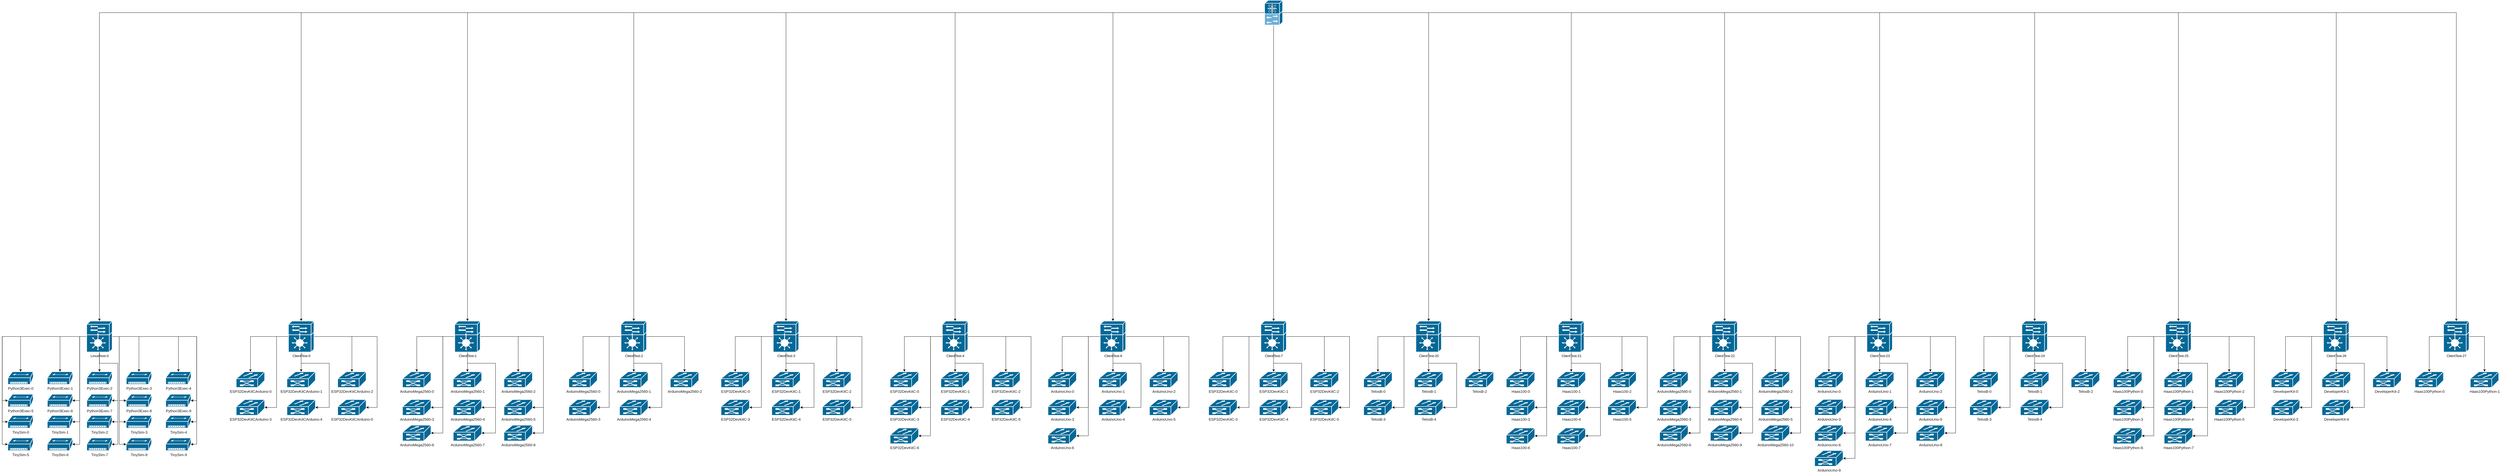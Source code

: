 <mxfile version="14.5.8" type="github">
  <diagram id="1W3HjO3jJwhMHzLndbBK">
    <mxGraphModel dx="5192" dy="4021" grid="1" gridSize="10" guides="1" tooltips="1" connect="1" arrows="1" fold="1" page="1" pageScale="1" pageWidth="827" pageHeight="1169" math="0" shadow="0">
      <root>
        <mxCell id="0" />
        <mxCell id="1" parent="0" />
        <mxCell id="d2ImH5UCGWpv8bORTgFu-2" value="&lt;span style=&quot;color: rgb(25 , 25 , 25) ; font-size: 13.333px ; background-color: rgb(255 , 255 , 255)&quot;&gt;Python3Exec-0&lt;/span&gt;" style="shape=mxgraph.cisco.hubs_and_gateways.small_hub;html=1;pointerEvents=1;dashed=0;fillColor=#036897;strokeColor=#ffffff;strokeWidth=2;verticalLabelPosition=bottom;verticalAlign=top;align=center;outlineConnect=0;" vertex="1" parent="1">
          <mxGeometry x="60" y="430" width="90" height="45" as="geometry" />
        </mxCell>
        <mxCell id="d2ImH5UCGWpv8bORTgFu-3" value="&lt;span style=&quot;color: rgb(25 , 25 , 25) ; font-size: 13.333px ; background-color: rgb(255 , 255 , 255)&quot;&gt;Python3Exec-1&lt;/span&gt;" style="shape=mxgraph.cisco.hubs_and_gateways.small_hub;html=1;pointerEvents=1;dashed=0;fillColor=#036897;strokeColor=#ffffff;strokeWidth=2;verticalLabelPosition=bottom;verticalAlign=top;align=center;outlineConnect=0;" vertex="1" parent="1">
          <mxGeometry x="200" y="430" width="90" height="45" as="geometry" />
        </mxCell>
        <mxCell id="d2ImH5UCGWpv8bORTgFu-5" value="&lt;span style=&quot;color: rgb(25 , 25 , 25) ; font-size: 13.333px ; background-color: rgb(255 , 255 , 255)&quot;&gt;Python3Exec-3&lt;/span&gt;" style="shape=mxgraph.cisco.hubs_and_gateways.small_hub;html=1;pointerEvents=1;dashed=0;fillColor=#036897;strokeColor=#ffffff;strokeWidth=2;verticalLabelPosition=bottom;verticalAlign=top;align=center;outlineConnect=0;" vertex="1" parent="1">
          <mxGeometry x="480" y="430" width="90" height="45" as="geometry" />
        </mxCell>
        <mxCell id="d2ImH5UCGWpv8bORTgFu-6" value="&lt;span style=&quot;color: rgb(25 , 25 , 25) ; font-size: 13.333px ; background-color: rgb(255 , 255 , 255)&quot;&gt;Python3Exec-5&lt;/span&gt;" style="shape=mxgraph.cisco.hubs_and_gateways.small_hub;html=1;pointerEvents=1;dashed=0;fillColor=#036897;strokeColor=#ffffff;strokeWidth=2;verticalLabelPosition=bottom;verticalAlign=top;align=center;outlineConnect=0;" vertex="1" parent="1">
          <mxGeometry x="60" y="510" width="90" height="45" as="geometry" />
        </mxCell>
        <mxCell id="d2ImH5UCGWpv8bORTgFu-7" value="&lt;span style=&quot;color: rgb(25 , 25 , 25) ; font-size: 13.333px ; background-color: rgb(255 , 255 , 255)&quot;&gt;Python3Exec-6&lt;/span&gt;" style="shape=mxgraph.cisco.hubs_and_gateways.small_hub;html=1;pointerEvents=1;dashed=0;fillColor=#036897;strokeColor=#ffffff;strokeWidth=2;verticalLabelPosition=bottom;verticalAlign=top;align=center;outlineConnect=0;" vertex="1" parent="1">
          <mxGeometry x="200" y="510" width="90" height="45" as="geometry" />
        </mxCell>
        <mxCell id="d2ImH5UCGWpv8bORTgFu-8" value="&lt;span style=&quot;color: rgb(25 , 25 , 25) ; font-size: 13.333px ; background-color: rgb(255 , 255 , 255)&quot;&gt;Python3Exec-7&lt;/span&gt;" style="shape=mxgraph.cisco.hubs_and_gateways.small_hub;html=1;pointerEvents=1;dashed=0;fillColor=#036897;strokeColor=#ffffff;strokeWidth=2;verticalLabelPosition=bottom;verticalAlign=top;align=center;outlineConnect=0;" vertex="1" parent="1">
          <mxGeometry x="340" y="510" width="90" height="45" as="geometry" />
        </mxCell>
        <mxCell id="d2ImH5UCGWpv8bORTgFu-9" value="&lt;span style=&quot;color: rgb(25 , 25 , 25) ; font-size: 13.333px ; background-color: rgb(255 , 255 , 255)&quot;&gt;Python3Exec-8&lt;/span&gt;" style="shape=mxgraph.cisco.hubs_and_gateways.small_hub;html=1;pointerEvents=1;dashed=0;fillColor=#036897;strokeColor=#ffffff;strokeWidth=2;verticalLabelPosition=bottom;verticalAlign=top;align=center;outlineConnect=0;" vertex="1" parent="1">
          <mxGeometry x="480" y="510" width="90" height="45" as="geometry" />
        </mxCell>
        <mxCell id="d2ImH5UCGWpv8bORTgFu-10" value="&lt;span style=&quot;color: rgb(25 , 25 , 25) ; font-size: 13.333px ; background-color: rgb(255 , 255 , 255)&quot;&gt;Python3Exec-4&lt;/span&gt;" style="shape=mxgraph.cisco.hubs_and_gateways.small_hub;html=1;pointerEvents=1;dashed=0;fillColor=#036897;strokeColor=#ffffff;strokeWidth=2;verticalLabelPosition=bottom;verticalAlign=top;align=center;outlineConnect=0;" vertex="1" parent="1">
          <mxGeometry x="620" y="430" width="90" height="45" as="geometry" />
        </mxCell>
        <mxCell id="d2ImH5UCGWpv8bORTgFu-11" value="&lt;span style=&quot;color: rgb(25 , 25 , 25) ; font-size: 13.333px ; background-color: rgb(255 , 255 , 255)&quot;&gt;Python3Exec-9&lt;/span&gt;" style="shape=mxgraph.cisco.hubs_and_gateways.small_hub;html=1;pointerEvents=1;dashed=0;fillColor=#036897;strokeColor=#ffffff;strokeWidth=2;verticalLabelPosition=bottom;verticalAlign=top;align=center;outlineConnect=0;" vertex="1" parent="1">
          <mxGeometry x="620" y="510" width="90" height="45" as="geometry" />
        </mxCell>
        <mxCell id="d2ImH5UCGWpv8bORTgFu-14" style="edgeStyle=orthogonalEdgeStyle;rounded=0;orthogonalLoop=1;jettySize=auto;html=1;" edge="1" parent="1" source="d2ImH5UCGWpv8bORTgFu-12" target="d2ImH5UCGWpv8bORTgFu-5">
          <mxGeometry relative="1" as="geometry" />
        </mxCell>
        <mxCell id="d2ImH5UCGWpv8bORTgFu-15" style="edgeStyle=orthogonalEdgeStyle;rounded=0;orthogonalLoop=1;jettySize=auto;html=1;" edge="1" parent="1" source="d2ImH5UCGWpv8bORTgFu-12" target="d2ImH5UCGWpv8bORTgFu-10">
          <mxGeometry relative="1" as="geometry" />
        </mxCell>
        <mxCell id="d2ImH5UCGWpv8bORTgFu-16" style="edgeStyle=orthogonalEdgeStyle;rounded=0;orthogonalLoop=1;jettySize=auto;html=1;" edge="1" parent="1" source="d2ImH5UCGWpv8bORTgFu-12" target="d2ImH5UCGWpv8bORTgFu-3">
          <mxGeometry relative="1" as="geometry" />
        </mxCell>
        <mxCell id="d2ImH5UCGWpv8bORTgFu-17" style="edgeStyle=orthogonalEdgeStyle;rounded=0;orthogonalLoop=1;jettySize=auto;html=1;" edge="1" parent="1" source="d2ImH5UCGWpv8bORTgFu-12" target="d2ImH5UCGWpv8bORTgFu-2">
          <mxGeometry relative="1" as="geometry" />
        </mxCell>
        <mxCell id="d2ImH5UCGWpv8bORTgFu-24" style="edgeStyle=orthogonalEdgeStyle;rounded=0;orthogonalLoop=1;jettySize=auto;html=1;exitX=0;exitY=0.5;exitDx=0;exitDy=0;exitPerimeter=0;entryX=0;entryY=0.5;entryDx=0;entryDy=0;entryPerimeter=0;" edge="1" parent="1" source="d2ImH5UCGWpv8bORTgFu-12" target="d2ImH5UCGWpv8bORTgFu-6">
          <mxGeometry relative="1" as="geometry" />
        </mxCell>
        <mxCell id="d2ImH5UCGWpv8bORTgFu-27" style="edgeStyle=orthogonalEdgeStyle;rounded=0;orthogonalLoop=1;jettySize=auto;html=1;entryX=0.99;entryY=0.5;entryDx=0;entryDy=0;entryPerimeter=0;" edge="1" parent="1" source="d2ImH5UCGWpv8bORTgFu-12" target="d2ImH5UCGWpv8bORTgFu-11">
          <mxGeometry relative="1" as="geometry" />
        </mxCell>
        <mxCell id="d2ImH5UCGWpv8bORTgFu-28" style="edgeStyle=orthogonalEdgeStyle;rounded=0;orthogonalLoop=1;jettySize=auto;html=1;entryX=0.99;entryY=0.5;entryDx=0;entryDy=0;entryPerimeter=0;" edge="1" parent="1" source="d2ImH5UCGWpv8bORTgFu-12" target="d2ImH5UCGWpv8bORTgFu-7">
          <mxGeometry relative="1" as="geometry" />
        </mxCell>
        <mxCell id="d2ImH5UCGWpv8bORTgFu-31" style="edgeStyle=orthogonalEdgeStyle;rounded=0;orthogonalLoop=1;jettySize=auto;html=1;entryX=0;entryY=0.5;entryDx=0;entryDy=0;entryPerimeter=0;" edge="1" parent="1" source="d2ImH5UCGWpv8bORTgFu-12" target="d2ImH5UCGWpv8bORTgFu-9">
          <mxGeometry relative="1" as="geometry" />
        </mxCell>
        <mxCell id="d2ImH5UCGWpv8bORTgFu-65" style="edgeStyle=orthogonalEdgeStyle;rounded=0;orthogonalLoop=1;jettySize=auto;html=1;entryX=0.99;entryY=0.5;entryDx=0;entryDy=0;entryPerimeter=0;" edge="1" parent="1" source="d2ImH5UCGWpv8bORTgFu-12" target="d2ImH5UCGWpv8bORTgFu-8">
          <mxGeometry relative="1" as="geometry">
            <Array as="points">
              <mxPoint x="385" y="400" />
              <mxPoint x="450" y="400" />
              <mxPoint x="450" y="533" />
            </Array>
          </mxGeometry>
        </mxCell>
        <mxCell id="d2ImH5UCGWpv8bORTgFu-66" style="edgeStyle=orthogonalEdgeStyle;rounded=0;orthogonalLoop=1;jettySize=auto;html=1;entryX=0.5;entryY=0;entryDx=0;entryDy=0;entryPerimeter=0;" edge="1" parent="1" source="d2ImH5UCGWpv8bORTgFu-12" target="d2ImH5UCGWpv8bORTgFu-4">
          <mxGeometry relative="1" as="geometry" />
        </mxCell>
        <mxCell id="d2ImH5UCGWpv8bORTgFu-345" style="edgeStyle=orthogonalEdgeStyle;rounded=0;orthogonalLoop=1;jettySize=auto;html=1;entryX=0;entryY=0.5;entryDx=0;entryDy=0;entryPerimeter=0;" edge="1" parent="1" source="d2ImH5UCGWpv8bORTgFu-12" target="d2ImH5UCGWpv8bORTgFu-335">
          <mxGeometry relative="1" as="geometry" />
        </mxCell>
        <mxCell id="d2ImH5UCGWpv8bORTgFu-346" style="edgeStyle=orthogonalEdgeStyle;rounded=0;orthogonalLoop=1;jettySize=auto;html=1;entryX=0;entryY=0.5;entryDx=0;entryDy=0;entryPerimeter=0;" edge="1" parent="1" source="d2ImH5UCGWpv8bORTgFu-12" target="d2ImH5UCGWpv8bORTgFu-338">
          <mxGeometry relative="1" as="geometry" />
        </mxCell>
        <mxCell id="d2ImH5UCGWpv8bORTgFu-347" style="edgeStyle=orthogonalEdgeStyle;rounded=0;orthogonalLoop=1;jettySize=auto;html=1;entryX=0.99;entryY=0.5;entryDx=0;entryDy=0;entryPerimeter=0;" edge="1" parent="1" source="d2ImH5UCGWpv8bORTgFu-12" target="d2ImH5UCGWpv8bORTgFu-336">
          <mxGeometry relative="1" as="geometry" />
        </mxCell>
        <mxCell id="d2ImH5UCGWpv8bORTgFu-348" style="edgeStyle=orthogonalEdgeStyle;rounded=0;orthogonalLoop=1;jettySize=auto;html=1;entryX=0.99;entryY=0.5;entryDx=0;entryDy=0;entryPerimeter=0;" edge="1" parent="1" source="d2ImH5UCGWpv8bORTgFu-12" target="d2ImH5UCGWpv8bORTgFu-339">
          <mxGeometry relative="1" as="geometry" />
        </mxCell>
        <mxCell id="d2ImH5UCGWpv8bORTgFu-350" style="edgeStyle=orthogonalEdgeStyle;rounded=0;orthogonalLoop=1;jettySize=auto;html=1;entryX=0.99;entryY=0.5;entryDx=0;entryDy=0;entryPerimeter=0;" edge="1" parent="1" source="d2ImH5UCGWpv8bORTgFu-12" target="d2ImH5UCGWpv8bORTgFu-344">
          <mxGeometry relative="1" as="geometry">
            <Array as="points">
              <mxPoint x="385" y="400" />
              <mxPoint x="450" y="400" />
              <mxPoint x="450" y="608" />
            </Array>
          </mxGeometry>
        </mxCell>
        <mxCell id="d2ImH5UCGWpv8bORTgFu-351" style="edgeStyle=orthogonalEdgeStyle;rounded=0;orthogonalLoop=1;jettySize=auto;html=1;entryX=0.99;entryY=0.5;entryDx=0;entryDy=0;entryPerimeter=0;" edge="1" parent="1" source="d2ImH5UCGWpv8bORTgFu-12" target="d2ImH5UCGWpv8bORTgFu-340">
          <mxGeometry relative="1" as="geometry">
            <Array as="points">
              <mxPoint x="385" y="400" />
              <mxPoint x="450" y="400" />
              <mxPoint x="450" y="688" />
            </Array>
          </mxGeometry>
        </mxCell>
        <mxCell id="d2ImH5UCGWpv8bORTgFu-354" style="edgeStyle=orthogonalEdgeStyle;rounded=0;orthogonalLoop=1;jettySize=auto;html=1;entryX=0;entryY=0.5;entryDx=0;entryDy=0;entryPerimeter=0;" edge="1" parent="1" source="d2ImH5UCGWpv8bORTgFu-12" target="d2ImH5UCGWpv8bORTgFu-337">
          <mxGeometry relative="1" as="geometry" />
        </mxCell>
        <mxCell id="d2ImH5UCGWpv8bORTgFu-355" style="edgeStyle=orthogonalEdgeStyle;rounded=0;orthogonalLoop=1;jettySize=auto;html=1;entryX=0;entryY=0.5;entryDx=0;entryDy=0;entryPerimeter=0;" edge="1" parent="1" source="d2ImH5UCGWpv8bORTgFu-12" target="d2ImH5UCGWpv8bORTgFu-341">
          <mxGeometry relative="1" as="geometry" />
        </mxCell>
        <mxCell id="d2ImH5UCGWpv8bORTgFu-358" style="edgeStyle=orthogonalEdgeStyle;rounded=0;orthogonalLoop=1;jettySize=auto;html=1;entryX=0.99;entryY=0.5;entryDx=0;entryDy=0;entryPerimeter=0;" edge="1" parent="1" source="d2ImH5UCGWpv8bORTgFu-12" target="d2ImH5UCGWpv8bORTgFu-342">
          <mxGeometry relative="1" as="geometry" />
        </mxCell>
        <mxCell id="d2ImH5UCGWpv8bORTgFu-359" style="edgeStyle=orthogonalEdgeStyle;rounded=0;orthogonalLoop=1;jettySize=auto;html=1;entryX=0.99;entryY=0.5;entryDx=0;entryDy=0;entryPerimeter=0;" edge="1" parent="1" source="d2ImH5UCGWpv8bORTgFu-12" target="d2ImH5UCGWpv8bORTgFu-343">
          <mxGeometry relative="1" as="geometry" />
        </mxCell>
        <mxCell id="d2ImH5UCGWpv8bORTgFu-12" value="LinuxHost-0" style="shape=mxgraph.cisco.controllers_and_modules.service_module;html=1;pointerEvents=1;dashed=0;fillColor=#036897;strokeColor=#ffffff;strokeWidth=2;verticalLabelPosition=bottom;verticalAlign=top;align=center;outlineConnect=0;" vertex="1" parent="1">
          <mxGeometry x="339.5" y="250" width="90.5" height="110" as="geometry" />
        </mxCell>
        <mxCell id="d2ImH5UCGWpv8bORTgFu-4" value="&lt;span style=&quot;color: rgb(25 , 25 , 25) ; font-size: 13.333px ; background-color: rgb(255 , 255 , 255)&quot;&gt;Python3Exec-2&lt;/span&gt;" style="shape=mxgraph.cisco.hubs_and_gateways.small_hub;html=1;pointerEvents=1;dashed=0;fillColor=#036897;strokeColor=#ffffff;strokeWidth=2;verticalLabelPosition=bottom;verticalAlign=top;align=center;outlineConnect=0;" vertex="1" parent="1">
          <mxGeometry x="340" y="430" width="90" height="45" as="geometry" />
        </mxCell>
        <mxCell id="d2ImH5UCGWpv8bORTgFu-54" style="edgeStyle=orthogonalEdgeStyle;rounded=0;orthogonalLoop=1;jettySize=auto;html=1;" edge="1" parent="1" source="d2ImH5UCGWpv8bORTgFu-45" target="d2ImH5UCGWpv8bORTgFu-53">
          <mxGeometry relative="1" as="geometry" />
        </mxCell>
        <mxCell id="d2ImH5UCGWpv8bORTgFu-60" style="edgeStyle=orthogonalEdgeStyle;rounded=0;orthogonalLoop=1;jettySize=auto;html=1;exitX=0.5;exitY=1;exitDx=0;exitDy=0;exitPerimeter=0;entryX=0.5;entryY=0;entryDx=0;entryDy=0;entryPerimeter=0;" edge="1" parent="1" source="d2ImH5UCGWpv8bORTgFu-45" target="d2ImH5UCGWpv8bORTgFu-55">
          <mxGeometry relative="1" as="geometry" />
        </mxCell>
        <mxCell id="d2ImH5UCGWpv8bORTgFu-61" style="edgeStyle=orthogonalEdgeStyle;rounded=0;orthogonalLoop=1;jettySize=auto;html=1;exitX=1;exitY=0.5;exitDx=0;exitDy=0;exitPerimeter=0;" edge="1" parent="1" source="d2ImH5UCGWpv8bORTgFu-45" target="d2ImH5UCGWpv8bORTgFu-56">
          <mxGeometry relative="1" as="geometry" />
        </mxCell>
        <mxCell id="d2ImH5UCGWpv8bORTgFu-62" style="edgeStyle=orthogonalEdgeStyle;rounded=0;orthogonalLoop=1;jettySize=auto;html=1;exitX=0;exitY=0.5;exitDx=0;exitDy=0;exitPerimeter=0;entryX=1;entryY=0.5;entryDx=0;entryDy=0;entryPerimeter=0;" edge="1" parent="1" source="d2ImH5UCGWpv8bORTgFu-45" target="d2ImH5UCGWpv8bORTgFu-57">
          <mxGeometry relative="1" as="geometry" />
        </mxCell>
        <mxCell id="d2ImH5UCGWpv8bORTgFu-63" style="edgeStyle=orthogonalEdgeStyle;rounded=0;orthogonalLoop=1;jettySize=auto;html=1;exitX=0.5;exitY=1;exitDx=0;exitDy=0;exitPerimeter=0;entryX=1;entryY=0.5;entryDx=0;entryDy=0;entryPerimeter=0;" edge="1" parent="1" source="d2ImH5UCGWpv8bORTgFu-45" target="d2ImH5UCGWpv8bORTgFu-58">
          <mxGeometry relative="1" as="geometry">
            <Array as="points">
              <mxPoint x="1101" y="400" />
              <mxPoint x="1200" y="400" />
              <mxPoint x="1200" y="557" />
            </Array>
          </mxGeometry>
        </mxCell>
        <mxCell id="d2ImH5UCGWpv8bORTgFu-64" style="edgeStyle=orthogonalEdgeStyle;rounded=0;orthogonalLoop=1;jettySize=auto;html=1;entryX=1;entryY=0.5;entryDx=0;entryDy=0;entryPerimeter=0;" edge="1" parent="1" source="d2ImH5UCGWpv8bORTgFu-45" target="d2ImH5UCGWpv8bORTgFu-59">
          <mxGeometry relative="1" as="geometry">
            <Array as="points">
              <mxPoint x="1370" y="305" />
              <mxPoint x="1370" y="557" />
            </Array>
          </mxGeometry>
        </mxCell>
        <mxCell id="d2ImH5UCGWpv8bORTgFu-45" value="ClientTest-0" style="shape=mxgraph.cisco.controllers_and_modules.service_module;html=1;pointerEvents=1;dashed=0;fillColor=#036897;strokeColor=#ffffff;strokeWidth=2;verticalLabelPosition=bottom;verticalAlign=top;align=center;outlineConnect=0;" vertex="1" parent="1">
          <mxGeometry x="1055.25" y="250" width="90.5" height="110" as="geometry" />
        </mxCell>
        <mxCell id="d2ImH5UCGWpv8bORTgFu-53" value="&lt;meta charset=&quot;utf-8&quot;&gt;&lt;span style=&quot;color: rgb(25, 25, 25); font-family: helvetica; font-size: 13.333px; font-style: normal; font-weight: 400; letter-spacing: normal; text-align: center; text-indent: 0px; text-transform: none; word-spacing: 0px; background-color: rgb(255, 255, 255); display: inline; float: none;&quot;&gt;ESP32DevKitCArduino-0&lt;/span&gt;" style="shape=mxgraph.cisco.misc.iptc;html=1;pointerEvents=1;dashed=0;fillColor=#036897;strokeColor=#ffffff;strokeWidth=2;verticalLabelPosition=bottom;verticalAlign=top;align=center;outlineConnect=0;" vertex="1" parent="1">
          <mxGeometry x="870" y="430" width="101" height="56" as="geometry" />
        </mxCell>
        <mxCell id="d2ImH5UCGWpv8bORTgFu-55" value="&lt;span style=&quot;color: rgb(25 , 25 , 25) ; font-family: &amp;#34;helvetica&amp;#34; ; font-size: 13.333px ; font-style: normal ; font-weight: 400 ; letter-spacing: normal ; text-align: center ; text-indent: 0px ; text-transform: none ; word-spacing: 0px ; background-color: rgb(255 , 255 , 255) ; display: inline ; float: none&quot;&gt;ESP32DevKitCArduino-1&lt;/span&gt;" style="shape=mxgraph.cisco.misc.iptc;html=1;pointerEvents=1;dashed=0;fillColor=#036897;strokeColor=#ffffff;strokeWidth=2;verticalLabelPosition=bottom;verticalAlign=top;align=center;outlineConnect=0;" vertex="1" parent="1">
          <mxGeometry x="1050" y="430" width="101" height="56" as="geometry" />
        </mxCell>
        <mxCell id="d2ImH5UCGWpv8bORTgFu-56" value="&lt;span style=&quot;color: rgb(25 , 25 , 25) ; font-family: &amp;#34;helvetica&amp;#34; ; font-size: 13.333px ; font-style: normal ; font-weight: 400 ; letter-spacing: normal ; text-align: center ; text-indent: 0px ; text-transform: none ; word-spacing: 0px ; background-color: rgb(255 , 255 , 255) ; display: inline ; float: none&quot;&gt;ESP32DevKitCArduino-2&lt;/span&gt;" style="shape=mxgraph.cisco.misc.iptc;html=1;pointerEvents=1;dashed=0;fillColor=#036897;strokeColor=#ffffff;strokeWidth=2;verticalLabelPosition=bottom;verticalAlign=top;align=center;outlineConnect=0;" vertex="1" parent="1">
          <mxGeometry x="1230" y="430" width="101" height="56" as="geometry" />
        </mxCell>
        <mxCell id="d2ImH5UCGWpv8bORTgFu-57" value="&lt;span style=&quot;color: rgb(25 , 25 , 25) ; font-family: &amp;#34;helvetica&amp;#34; ; font-size: 13.333px ; font-style: normal ; font-weight: 400 ; letter-spacing: normal ; text-align: center ; text-indent: 0px ; text-transform: none ; word-spacing: 0px ; background-color: rgb(255 , 255 , 255) ; display: inline ; float: none&quot;&gt;ESP32DevKitCArduino-3&lt;br&gt;&lt;/span&gt;" style="shape=mxgraph.cisco.misc.iptc;html=1;pointerEvents=1;dashed=0;fillColor=#036897;strokeColor=#ffffff;strokeWidth=2;verticalLabelPosition=bottom;verticalAlign=top;align=center;outlineConnect=0;" vertex="1" parent="1">
          <mxGeometry x="870" y="529" width="101" height="56" as="geometry" />
        </mxCell>
        <mxCell id="d2ImH5UCGWpv8bORTgFu-58" value="&lt;span style=&quot;color: rgb(25 , 25 , 25) ; font-family: &amp;#34;helvetica&amp;#34; ; font-size: 13.333px ; font-style: normal ; font-weight: 400 ; letter-spacing: normal ; text-align: center ; text-indent: 0px ; text-transform: none ; word-spacing: 0px ; background-color: rgb(255 , 255 , 255) ; display: inline ; float: none&quot;&gt;ESP32DevKitCArduino-4&lt;br&gt;&lt;/span&gt;" style="shape=mxgraph.cisco.misc.iptc;html=1;pointerEvents=1;dashed=0;fillColor=#036897;strokeColor=#ffffff;strokeWidth=2;verticalLabelPosition=bottom;verticalAlign=top;align=center;outlineConnect=0;" vertex="1" parent="1">
          <mxGeometry x="1050" y="529" width="101" height="56" as="geometry" />
        </mxCell>
        <mxCell id="d2ImH5UCGWpv8bORTgFu-59" value="&lt;span style=&quot;color: rgb(25 , 25 , 25) ; font-family: &amp;#34;helvetica&amp;#34; ; font-size: 13.333px ; font-style: normal ; font-weight: 400 ; letter-spacing: normal ; text-align: center ; text-indent: 0px ; text-transform: none ; word-spacing: 0px ; background-color: rgb(255 , 255 , 255) ; display: inline ; float: none&quot;&gt;ESP32DevKitCArduino-5&lt;br&gt;&lt;/span&gt;" style="shape=mxgraph.cisco.misc.iptc;html=1;pointerEvents=1;dashed=0;fillColor=#036897;strokeColor=#ffffff;strokeWidth=2;verticalLabelPosition=bottom;verticalAlign=top;align=center;outlineConnect=0;" vertex="1" parent="1">
          <mxGeometry x="1230" y="529" width="101" height="56" as="geometry" />
        </mxCell>
        <mxCell id="d2ImH5UCGWpv8bORTgFu-80" style="edgeStyle=orthogonalEdgeStyle;rounded=0;orthogonalLoop=1;jettySize=auto;html=1;" edge="1" parent="1" source="d2ImH5UCGWpv8bORTgFu-86" target="d2ImH5UCGWpv8bORTgFu-87">
          <mxGeometry relative="1" as="geometry" />
        </mxCell>
        <mxCell id="d2ImH5UCGWpv8bORTgFu-81" style="edgeStyle=orthogonalEdgeStyle;rounded=0;orthogonalLoop=1;jettySize=auto;html=1;exitX=0.5;exitY=1;exitDx=0;exitDy=0;exitPerimeter=0;entryX=0.5;entryY=0;entryDx=0;entryDy=0;entryPerimeter=0;" edge="1" parent="1" source="d2ImH5UCGWpv8bORTgFu-86" target="d2ImH5UCGWpv8bORTgFu-88">
          <mxGeometry relative="1" as="geometry" />
        </mxCell>
        <mxCell id="d2ImH5UCGWpv8bORTgFu-82" style="edgeStyle=orthogonalEdgeStyle;rounded=0;orthogonalLoop=1;jettySize=auto;html=1;exitX=1;exitY=0.5;exitDx=0;exitDy=0;exitPerimeter=0;" edge="1" parent="1" source="d2ImH5UCGWpv8bORTgFu-86" target="d2ImH5UCGWpv8bORTgFu-89">
          <mxGeometry relative="1" as="geometry" />
        </mxCell>
        <mxCell id="d2ImH5UCGWpv8bORTgFu-83" style="edgeStyle=orthogonalEdgeStyle;rounded=0;orthogonalLoop=1;jettySize=auto;html=1;exitX=0;exitY=0.5;exitDx=0;exitDy=0;exitPerimeter=0;entryX=1;entryY=0.5;entryDx=0;entryDy=0;entryPerimeter=0;" edge="1" parent="1" source="d2ImH5UCGWpv8bORTgFu-86" target="d2ImH5UCGWpv8bORTgFu-90">
          <mxGeometry relative="1" as="geometry" />
        </mxCell>
        <mxCell id="d2ImH5UCGWpv8bORTgFu-84" style="edgeStyle=orthogonalEdgeStyle;rounded=0;orthogonalLoop=1;jettySize=auto;html=1;exitX=0.5;exitY=1;exitDx=0;exitDy=0;exitPerimeter=0;entryX=1;entryY=0.5;entryDx=0;entryDy=0;entryPerimeter=0;" edge="1" parent="1" source="d2ImH5UCGWpv8bORTgFu-86" target="d2ImH5UCGWpv8bORTgFu-91">
          <mxGeometry relative="1" as="geometry">
            <Array as="points">
              <mxPoint x="1691" y="400" />
              <mxPoint x="1790" y="400" />
              <mxPoint x="1790" y="557" />
            </Array>
          </mxGeometry>
        </mxCell>
        <mxCell id="d2ImH5UCGWpv8bORTgFu-85" style="edgeStyle=orthogonalEdgeStyle;rounded=0;orthogonalLoop=1;jettySize=auto;html=1;entryX=1;entryY=0.5;entryDx=0;entryDy=0;entryPerimeter=0;" edge="1" parent="1" source="d2ImH5UCGWpv8bORTgFu-86" target="d2ImH5UCGWpv8bORTgFu-92">
          <mxGeometry relative="1" as="geometry">
            <Array as="points">
              <mxPoint x="1960" y="305" />
              <mxPoint x="1960" y="557" />
            </Array>
          </mxGeometry>
        </mxCell>
        <mxCell id="d2ImH5UCGWpv8bORTgFu-97" style="edgeStyle=orthogonalEdgeStyle;rounded=0;orthogonalLoop=1;jettySize=auto;html=1;entryX=1;entryY=0.5;entryDx=0;entryDy=0;entryPerimeter=0;" edge="1" parent="1" source="d2ImH5UCGWpv8bORTgFu-86" target="d2ImH5UCGWpv8bORTgFu-96">
          <mxGeometry relative="1" as="geometry">
            <Array as="points">
              <mxPoint x="1960" y="305" />
              <mxPoint x="1960" y="648" />
            </Array>
          </mxGeometry>
        </mxCell>
        <mxCell id="d2ImH5UCGWpv8bORTgFu-98" style="edgeStyle=orthogonalEdgeStyle;rounded=0;orthogonalLoop=1;jettySize=auto;html=1;entryX=1;entryY=0.5;entryDx=0;entryDy=0;entryPerimeter=0;" edge="1" parent="1" source="d2ImH5UCGWpv8bORTgFu-86" target="d2ImH5UCGWpv8bORTgFu-94">
          <mxGeometry relative="1" as="geometry" />
        </mxCell>
        <mxCell id="d2ImH5UCGWpv8bORTgFu-100" style="edgeStyle=orthogonalEdgeStyle;rounded=0;orthogonalLoop=1;jettySize=auto;html=1;entryX=1;entryY=0.5;entryDx=0;entryDy=0;entryPerimeter=0;" edge="1" parent="1" source="d2ImH5UCGWpv8bORTgFu-86" target="d2ImH5UCGWpv8bORTgFu-95">
          <mxGeometry relative="1" as="geometry">
            <Array as="points">
              <mxPoint x="1691" y="400" />
              <mxPoint x="1790" y="400" />
              <mxPoint x="1790" y="648" />
            </Array>
          </mxGeometry>
        </mxCell>
        <mxCell id="d2ImH5UCGWpv8bORTgFu-86" value="ClientTest-1" style="shape=mxgraph.cisco.controllers_and_modules.service_module;html=1;pointerEvents=1;dashed=0;fillColor=#036897;strokeColor=#ffffff;strokeWidth=2;verticalLabelPosition=bottom;verticalAlign=top;align=center;outlineConnect=0;" vertex="1" parent="1">
          <mxGeometry x="1645.25" y="250" width="90.5" height="110" as="geometry" />
        </mxCell>
        <mxCell id="d2ImH5UCGWpv8bORTgFu-87" value="&lt;span style=&quot;color: rgb(25 , 25 , 25) ; font-size: 13.333px ; background-color: rgb(255 , 255 , 255)&quot;&gt;ArduinoMega2560-0&lt;/span&gt;" style="shape=mxgraph.cisco.misc.iptc;html=1;pointerEvents=1;dashed=0;fillColor=#036897;strokeColor=#ffffff;strokeWidth=2;verticalLabelPosition=bottom;verticalAlign=top;align=center;outlineConnect=0;" vertex="1" parent="1">
          <mxGeometry x="1460" y="430" width="101" height="56" as="geometry" />
        </mxCell>
        <mxCell id="d2ImH5UCGWpv8bORTgFu-88" value="&lt;span style=&quot;color: rgb(25 , 25 , 25) ; font-size: 13.333px ; background-color: rgb(255 , 255 , 255)&quot;&gt;ArduinoMega2560-1&lt;/span&gt;" style="shape=mxgraph.cisco.misc.iptc;html=1;pointerEvents=1;dashed=0;fillColor=#036897;strokeColor=#ffffff;strokeWidth=2;verticalLabelPosition=bottom;verticalAlign=top;align=center;outlineConnect=0;" vertex="1" parent="1">
          <mxGeometry x="1640" y="430" width="101" height="56" as="geometry" />
        </mxCell>
        <mxCell id="d2ImH5UCGWpv8bORTgFu-89" value="&lt;span style=&quot;color: rgb(25 , 25 , 25) ; font-size: 13.333px ; background-color: rgb(255 , 255 , 255)&quot;&gt;ArduinoMega2560-2&lt;/span&gt;" style="shape=mxgraph.cisco.misc.iptc;html=1;pointerEvents=1;dashed=0;fillColor=#036897;strokeColor=#ffffff;strokeWidth=2;verticalLabelPosition=bottom;verticalAlign=top;align=center;outlineConnect=0;" vertex="1" parent="1">
          <mxGeometry x="1820" y="430" width="101" height="56" as="geometry" />
        </mxCell>
        <mxCell id="d2ImH5UCGWpv8bORTgFu-90" value="&lt;span style=&quot;color: rgb(25 , 25 , 25) ; font-family: &amp;#34;helvetica&amp;#34; ; font-size: 13.333px ; font-style: normal ; font-weight: 400 ; letter-spacing: normal ; text-align: center ; text-indent: 0px ; text-transform: none ; word-spacing: 0px ; background-color: rgb(255 , 255 , 255) ; display: inline ; float: none&quot;&gt;&lt;span style=&quot;font-size: 13.333px&quot;&gt;ArduinoMega2560-3&lt;/span&gt;&lt;br&gt;&lt;/span&gt;" style="shape=mxgraph.cisco.misc.iptc;html=1;pointerEvents=1;dashed=0;fillColor=#036897;strokeColor=#ffffff;strokeWidth=2;verticalLabelPosition=bottom;verticalAlign=top;align=center;outlineConnect=0;" vertex="1" parent="1">
          <mxGeometry x="1460" y="529" width="101" height="56" as="geometry" />
        </mxCell>
        <mxCell id="d2ImH5UCGWpv8bORTgFu-91" value="&lt;span style=&quot;color: rgb(25 , 25 , 25) ; font-family: &amp;#34;helvetica&amp;#34; ; font-size: 13.333px ; font-style: normal ; font-weight: 400 ; letter-spacing: normal ; text-align: center ; text-indent: 0px ; text-transform: none ; word-spacing: 0px ; background-color: rgb(255 , 255 , 255) ; display: inline ; float: none&quot;&gt;&lt;span style=&quot;font-size: 13.333px&quot;&gt;ArduinoMega2560-4&lt;/span&gt;&lt;br&gt;&lt;/span&gt;" style="shape=mxgraph.cisco.misc.iptc;html=1;pointerEvents=1;dashed=0;fillColor=#036897;strokeColor=#ffffff;strokeWidth=2;verticalLabelPosition=bottom;verticalAlign=top;align=center;outlineConnect=0;" vertex="1" parent="1">
          <mxGeometry x="1640" y="529" width="101" height="56" as="geometry" />
        </mxCell>
        <mxCell id="d2ImH5UCGWpv8bORTgFu-92" value="&lt;span style=&quot;color: rgb(25 , 25 , 25) ; font-family: &amp;#34;helvetica&amp;#34; ; font-size: 13.333px ; font-style: normal ; font-weight: 400 ; letter-spacing: normal ; text-align: center ; text-indent: 0px ; text-transform: none ; word-spacing: 0px ; background-color: rgb(255 , 255 , 255) ; display: inline ; float: none&quot;&gt;&lt;span style=&quot;font-size: 13.333px&quot;&gt;ArduinoMega2560-5&lt;/span&gt;&lt;br&gt;&lt;/span&gt;" style="shape=mxgraph.cisco.misc.iptc;html=1;pointerEvents=1;dashed=0;fillColor=#036897;strokeColor=#ffffff;strokeWidth=2;verticalLabelPosition=bottom;verticalAlign=top;align=center;outlineConnect=0;" vertex="1" parent="1">
          <mxGeometry x="1820" y="529" width="101" height="56" as="geometry" />
        </mxCell>
        <mxCell id="d2ImH5UCGWpv8bORTgFu-94" value="&lt;span style=&quot;color: rgb(25 , 25 , 25) ; font-family: &amp;#34;helvetica&amp;#34; ; font-size: 13.333px ; font-style: normal ; font-weight: 400 ; letter-spacing: normal ; text-align: center ; text-indent: 0px ; text-transform: none ; word-spacing: 0px ; background-color: rgb(255 , 255 , 255) ; display: inline ; float: none&quot;&gt;&lt;span style=&quot;font-size: 13.333px&quot;&gt;ArduinoMega2560-6&lt;/span&gt;&lt;br&gt;&lt;/span&gt;" style="shape=mxgraph.cisco.misc.iptc;html=1;pointerEvents=1;dashed=0;fillColor=#036897;strokeColor=#ffffff;strokeWidth=2;verticalLabelPosition=bottom;verticalAlign=top;align=center;outlineConnect=0;" vertex="1" parent="1">
          <mxGeometry x="1460" y="620" width="101" height="56" as="geometry" />
        </mxCell>
        <mxCell id="d2ImH5UCGWpv8bORTgFu-95" value="&lt;span style=&quot;color: rgb(25 , 25 , 25) ; font-family: &amp;#34;helvetica&amp;#34; ; font-size: 13.333px ; font-style: normal ; font-weight: 400 ; letter-spacing: normal ; text-align: center ; text-indent: 0px ; text-transform: none ; word-spacing: 0px ; background-color: rgb(255 , 255 , 255) ; display: inline ; float: none&quot;&gt;&lt;span style=&quot;font-size: 13.333px&quot;&gt;ArduinoMega2560-7&lt;/span&gt;&lt;br&gt;&lt;/span&gt;" style="shape=mxgraph.cisco.misc.iptc;html=1;pointerEvents=1;dashed=0;fillColor=#036897;strokeColor=#ffffff;strokeWidth=2;verticalLabelPosition=bottom;verticalAlign=top;align=center;outlineConnect=0;" vertex="1" parent="1">
          <mxGeometry x="1640" y="620" width="101" height="56" as="geometry" />
        </mxCell>
        <mxCell id="d2ImH5UCGWpv8bORTgFu-96" value="&lt;span style=&quot;color: rgb(25 , 25 , 25) ; font-family: &amp;#34;helvetica&amp;#34; ; font-size: 13.333px ; font-style: normal ; font-weight: 400 ; letter-spacing: normal ; text-align: center ; text-indent: 0px ; text-transform: none ; word-spacing: 0px ; background-color: rgb(255 , 255 , 255) ; display: inline ; float: none&quot;&gt;&lt;span style=&quot;font-size: 13.333px&quot;&gt;ArduinoMega2560-8&lt;/span&gt;&lt;br&gt;&lt;/span&gt;" style="shape=mxgraph.cisco.misc.iptc;html=1;pointerEvents=1;dashed=0;fillColor=#036897;strokeColor=#ffffff;strokeWidth=2;verticalLabelPosition=bottom;verticalAlign=top;align=center;outlineConnect=0;" vertex="1" parent="1">
          <mxGeometry x="1820" y="620" width="101" height="56" as="geometry" />
        </mxCell>
        <mxCell id="d2ImH5UCGWpv8bORTgFu-101" style="edgeStyle=orthogonalEdgeStyle;rounded=0;orthogonalLoop=1;jettySize=auto;html=1;" edge="1" parent="1" source="d2ImH5UCGWpv8bORTgFu-110" target="d2ImH5UCGWpv8bORTgFu-111">
          <mxGeometry relative="1" as="geometry" />
        </mxCell>
        <mxCell id="d2ImH5UCGWpv8bORTgFu-102" style="edgeStyle=orthogonalEdgeStyle;rounded=0;orthogonalLoop=1;jettySize=auto;html=1;exitX=0.5;exitY=1;exitDx=0;exitDy=0;exitPerimeter=0;entryX=0.5;entryY=0;entryDx=0;entryDy=0;entryPerimeter=0;" edge="1" parent="1" source="d2ImH5UCGWpv8bORTgFu-110" target="d2ImH5UCGWpv8bORTgFu-112">
          <mxGeometry relative="1" as="geometry" />
        </mxCell>
        <mxCell id="d2ImH5UCGWpv8bORTgFu-103" style="edgeStyle=orthogonalEdgeStyle;rounded=0;orthogonalLoop=1;jettySize=auto;html=1;exitX=1;exitY=0.5;exitDx=0;exitDy=0;exitPerimeter=0;" edge="1" parent="1" source="d2ImH5UCGWpv8bORTgFu-110" target="d2ImH5UCGWpv8bORTgFu-113">
          <mxGeometry relative="1" as="geometry" />
        </mxCell>
        <mxCell id="d2ImH5UCGWpv8bORTgFu-104" style="edgeStyle=orthogonalEdgeStyle;rounded=0;orthogonalLoop=1;jettySize=auto;html=1;exitX=0;exitY=0.5;exitDx=0;exitDy=0;exitPerimeter=0;entryX=1;entryY=0.5;entryDx=0;entryDy=0;entryPerimeter=0;" edge="1" parent="1" source="d2ImH5UCGWpv8bORTgFu-110" target="d2ImH5UCGWpv8bORTgFu-114">
          <mxGeometry relative="1" as="geometry" />
        </mxCell>
        <mxCell id="d2ImH5UCGWpv8bORTgFu-105" style="edgeStyle=orthogonalEdgeStyle;rounded=0;orthogonalLoop=1;jettySize=auto;html=1;exitX=0.5;exitY=1;exitDx=0;exitDy=0;exitPerimeter=0;entryX=1;entryY=0.5;entryDx=0;entryDy=0;entryPerimeter=0;" edge="1" parent="1" source="d2ImH5UCGWpv8bORTgFu-110" target="d2ImH5UCGWpv8bORTgFu-115">
          <mxGeometry relative="1" as="geometry">
            <Array as="points">
              <mxPoint x="2281" y="400" />
              <mxPoint x="2380" y="400" />
              <mxPoint x="2380" y="557" />
            </Array>
          </mxGeometry>
        </mxCell>
        <mxCell id="d2ImH5UCGWpv8bORTgFu-110" value="ClientTest-2" style="shape=mxgraph.cisco.controllers_and_modules.service_module;html=1;pointerEvents=1;dashed=0;fillColor=#036897;strokeColor=#ffffff;strokeWidth=2;verticalLabelPosition=bottom;verticalAlign=top;align=center;outlineConnect=0;" vertex="1" parent="1">
          <mxGeometry x="2235.25" y="250" width="90.5" height="110" as="geometry" />
        </mxCell>
        <mxCell id="d2ImH5UCGWpv8bORTgFu-111" value="&lt;span style=&quot;color: rgb(25 , 25 , 25) ; font-size: 13.333px ; background-color: rgb(255 , 255 , 255)&quot;&gt;ArduinoMega2560-0&lt;/span&gt;" style="shape=mxgraph.cisco.misc.iptc;html=1;pointerEvents=1;dashed=0;fillColor=#036897;strokeColor=#ffffff;strokeWidth=2;verticalLabelPosition=bottom;verticalAlign=top;align=center;outlineConnect=0;" vertex="1" parent="1">
          <mxGeometry x="2050" y="430" width="101" height="56" as="geometry" />
        </mxCell>
        <mxCell id="d2ImH5UCGWpv8bORTgFu-112" value="&lt;span style=&quot;color: rgb(25 , 25 , 25) ; font-size: 13.333px ; background-color: rgb(255 , 255 , 255)&quot;&gt;ArduinoMega2560-1&lt;/span&gt;" style="shape=mxgraph.cisco.misc.iptc;html=1;pointerEvents=1;dashed=0;fillColor=#036897;strokeColor=#ffffff;strokeWidth=2;verticalLabelPosition=bottom;verticalAlign=top;align=center;outlineConnect=0;" vertex="1" parent="1">
          <mxGeometry x="2230" y="430" width="101" height="56" as="geometry" />
        </mxCell>
        <mxCell id="d2ImH5UCGWpv8bORTgFu-113" value="&lt;span style=&quot;color: rgb(25 , 25 , 25) ; font-size: 13.333px ; background-color: rgb(255 , 255 , 255)&quot;&gt;ArduinoMega2560-2&lt;/span&gt;" style="shape=mxgraph.cisco.misc.iptc;html=1;pointerEvents=1;dashed=0;fillColor=#036897;strokeColor=#ffffff;strokeWidth=2;verticalLabelPosition=bottom;verticalAlign=top;align=center;outlineConnect=0;" vertex="1" parent="1">
          <mxGeometry x="2410" y="430" width="101" height="56" as="geometry" />
        </mxCell>
        <mxCell id="d2ImH5UCGWpv8bORTgFu-114" value="&lt;span style=&quot;color: rgb(25 , 25 , 25) ; font-family: &amp;#34;helvetica&amp;#34; ; font-size: 13.333px ; font-style: normal ; font-weight: 400 ; letter-spacing: normal ; text-align: center ; text-indent: 0px ; text-transform: none ; word-spacing: 0px ; background-color: rgb(255 , 255 , 255) ; display: inline ; float: none&quot;&gt;&lt;span style=&quot;font-size: 13.333px&quot;&gt;ArduinoMega2560-3&lt;/span&gt;&lt;br&gt;&lt;/span&gt;" style="shape=mxgraph.cisco.misc.iptc;html=1;pointerEvents=1;dashed=0;fillColor=#036897;strokeColor=#ffffff;strokeWidth=2;verticalLabelPosition=bottom;verticalAlign=top;align=center;outlineConnect=0;" vertex="1" parent="1">
          <mxGeometry x="2050" y="529" width="101" height="56" as="geometry" />
        </mxCell>
        <mxCell id="d2ImH5UCGWpv8bORTgFu-115" value="&lt;span style=&quot;color: rgb(25 , 25 , 25) ; font-family: &amp;#34;helvetica&amp;#34; ; font-size: 13.333px ; font-style: normal ; font-weight: 400 ; letter-spacing: normal ; text-align: center ; text-indent: 0px ; text-transform: none ; word-spacing: 0px ; background-color: rgb(255 , 255 , 255) ; display: inline ; float: none&quot;&gt;&lt;span style=&quot;font-size: 13.333px&quot;&gt;ArduinoMega2560-4&lt;/span&gt;&lt;br&gt;&lt;/span&gt;" style="shape=mxgraph.cisco.misc.iptc;html=1;pointerEvents=1;dashed=0;fillColor=#036897;strokeColor=#ffffff;strokeWidth=2;verticalLabelPosition=bottom;verticalAlign=top;align=center;outlineConnect=0;" vertex="1" parent="1">
          <mxGeometry x="2230" y="529" width="101" height="56" as="geometry" />
        </mxCell>
        <mxCell id="d2ImH5UCGWpv8bORTgFu-120" style="edgeStyle=orthogonalEdgeStyle;rounded=0;orthogonalLoop=1;jettySize=auto;html=1;" edge="1" parent="1" source="d2ImH5UCGWpv8bORTgFu-126" target="d2ImH5UCGWpv8bORTgFu-127">
          <mxGeometry relative="1" as="geometry" />
        </mxCell>
        <mxCell id="d2ImH5UCGWpv8bORTgFu-121" style="edgeStyle=orthogonalEdgeStyle;rounded=0;orthogonalLoop=1;jettySize=auto;html=1;exitX=0.5;exitY=1;exitDx=0;exitDy=0;exitPerimeter=0;entryX=0.5;entryY=0;entryDx=0;entryDy=0;entryPerimeter=0;" edge="1" parent="1" source="d2ImH5UCGWpv8bORTgFu-126" target="d2ImH5UCGWpv8bORTgFu-128">
          <mxGeometry relative="1" as="geometry" />
        </mxCell>
        <mxCell id="d2ImH5UCGWpv8bORTgFu-122" style="edgeStyle=orthogonalEdgeStyle;rounded=0;orthogonalLoop=1;jettySize=auto;html=1;exitX=1;exitY=0.5;exitDx=0;exitDy=0;exitPerimeter=0;" edge="1" parent="1" source="d2ImH5UCGWpv8bORTgFu-126" target="d2ImH5UCGWpv8bORTgFu-129">
          <mxGeometry relative="1" as="geometry" />
        </mxCell>
        <mxCell id="d2ImH5UCGWpv8bORTgFu-123" style="edgeStyle=orthogonalEdgeStyle;rounded=0;orthogonalLoop=1;jettySize=auto;html=1;exitX=0;exitY=0.5;exitDx=0;exitDy=0;exitPerimeter=0;entryX=1;entryY=0.5;entryDx=0;entryDy=0;entryPerimeter=0;" edge="1" parent="1" source="d2ImH5UCGWpv8bORTgFu-126" target="d2ImH5UCGWpv8bORTgFu-130">
          <mxGeometry relative="1" as="geometry" />
        </mxCell>
        <mxCell id="d2ImH5UCGWpv8bORTgFu-124" style="edgeStyle=orthogonalEdgeStyle;rounded=0;orthogonalLoop=1;jettySize=auto;html=1;exitX=0.5;exitY=1;exitDx=0;exitDy=0;exitPerimeter=0;entryX=1;entryY=0.5;entryDx=0;entryDy=0;entryPerimeter=0;" edge="1" parent="1" source="d2ImH5UCGWpv8bORTgFu-126" target="d2ImH5UCGWpv8bORTgFu-131">
          <mxGeometry relative="1" as="geometry">
            <Array as="points">
              <mxPoint x="2821" y="400" />
              <mxPoint x="2920" y="400" />
              <mxPoint x="2920" y="557" />
            </Array>
          </mxGeometry>
        </mxCell>
        <mxCell id="d2ImH5UCGWpv8bORTgFu-125" style="edgeStyle=orthogonalEdgeStyle;rounded=0;orthogonalLoop=1;jettySize=auto;html=1;entryX=1;entryY=0.5;entryDx=0;entryDy=0;entryPerimeter=0;" edge="1" parent="1" source="d2ImH5UCGWpv8bORTgFu-126" target="d2ImH5UCGWpv8bORTgFu-132">
          <mxGeometry relative="1" as="geometry">
            <Array as="points">
              <mxPoint x="3090" y="305" />
              <mxPoint x="3090" y="557" />
            </Array>
          </mxGeometry>
        </mxCell>
        <mxCell id="d2ImH5UCGWpv8bORTgFu-126" value="ClientTest-3" style="shape=mxgraph.cisco.controllers_and_modules.service_module;html=1;pointerEvents=1;dashed=0;fillColor=#036897;strokeColor=#ffffff;strokeWidth=2;verticalLabelPosition=bottom;verticalAlign=top;align=center;outlineConnect=0;" vertex="1" parent="1">
          <mxGeometry x="2775.25" y="250" width="90.5" height="110" as="geometry" />
        </mxCell>
        <mxCell id="d2ImH5UCGWpv8bORTgFu-127" value="&lt;span style=&quot;color: rgb(25 , 25 , 25) ; font-family: &amp;#34;helvetica&amp;#34; ; font-size: 13.333px ; font-style: normal ; font-weight: 400 ; letter-spacing: normal ; text-align: center ; text-indent: 0px ; text-transform: none ; word-spacing: 0px ; background-color: rgb(255 , 255 , 255) ; display: inline ; float: none&quot;&gt;ESP32DevKitC-0&lt;/span&gt;" style="shape=mxgraph.cisco.misc.iptc;html=1;pointerEvents=1;dashed=0;fillColor=#036897;strokeColor=#ffffff;strokeWidth=2;verticalLabelPosition=bottom;verticalAlign=top;align=center;outlineConnect=0;" vertex="1" parent="1">
          <mxGeometry x="2590" y="430" width="101" height="56" as="geometry" />
        </mxCell>
        <mxCell id="d2ImH5UCGWpv8bORTgFu-128" value="&lt;span style=&quot;color: rgb(25 , 25 , 25) ; font-family: &amp;#34;helvetica&amp;#34; ; font-size: 13.333px ; background-color: rgb(255 , 255 , 255)&quot;&gt;ESP32DevKitC-1&lt;/span&gt;" style="shape=mxgraph.cisco.misc.iptc;html=1;pointerEvents=1;dashed=0;fillColor=#036897;strokeColor=#ffffff;strokeWidth=2;verticalLabelPosition=bottom;verticalAlign=top;align=center;outlineConnect=0;" vertex="1" parent="1">
          <mxGeometry x="2770" y="430" width="101" height="56" as="geometry" />
        </mxCell>
        <mxCell id="d2ImH5UCGWpv8bORTgFu-129" value="&lt;span style=&quot;color: rgb(25 , 25 , 25) ; font-family: &amp;#34;helvetica&amp;#34; ; font-size: 13.333px ; font-style: normal ; font-weight: 400 ; letter-spacing: normal ; text-align: center ; text-indent: 0px ; text-transform: none ; word-spacing: 0px ; background-color: rgb(255 , 255 , 255) ; display: inline ; float: none&quot;&gt;ESP32DevKitC-2&lt;/span&gt;" style="shape=mxgraph.cisco.misc.iptc;html=1;pointerEvents=1;dashed=0;fillColor=#036897;strokeColor=#ffffff;strokeWidth=2;verticalLabelPosition=bottom;verticalAlign=top;align=center;outlineConnect=0;" vertex="1" parent="1">
          <mxGeometry x="2950" y="430" width="101" height="56" as="geometry" />
        </mxCell>
        <mxCell id="d2ImH5UCGWpv8bORTgFu-130" value="&lt;span style=&quot;color: rgb(25 , 25 , 25) ; font-family: &amp;#34;helvetica&amp;#34; ; font-size: 13.333px ; font-style: normal ; font-weight: 400 ; letter-spacing: normal ; text-align: center ; text-indent: 0px ; text-transform: none ; word-spacing: 0px ; background-color: rgb(255 , 255 , 255) ; display: inline ; float: none&quot;&gt;ESP32DevKitC-3&lt;br&gt;&lt;/span&gt;" style="shape=mxgraph.cisco.misc.iptc;html=1;pointerEvents=1;dashed=0;fillColor=#036897;strokeColor=#ffffff;strokeWidth=2;verticalLabelPosition=bottom;verticalAlign=top;align=center;outlineConnect=0;" vertex="1" parent="1">
          <mxGeometry x="2590" y="529" width="101" height="56" as="geometry" />
        </mxCell>
        <mxCell id="d2ImH5UCGWpv8bORTgFu-131" value="&lt;span style=&quot;color: rgb(25 , 25 , 25) ; font-family: &amp;#34;helvetica&amp;#34; ; font-size: 13.333px ; font-style: normal ; font-weight: 400 ; letter-spacing: normal ; text-align: center ; text-indent: 0px ; text-transform: none ; word-spacing: 0px ; background-color: rgb(255 , 255 , 255) ; display: inline ; float: none&quot;&gt;ESP32DevKitC-4&lt;br&gt;&lt;/span&gt;" style="shape=mxgraph.cisco.misc.iptc;html=1;pointerEvents=1;dashed=0;fillColor=#036897;strokeColor=#ffffff;strokeWidth=2;verticalLabelPosition=bottom;verticalAlign=top;align=center;outlineConnect=0;" vertex="1" parent="1">
          <mxGeometry x="2770" y="529" width="101" height="56" as="geometry" />
        </mxCell>
        <mxCell id="d2ImH5UCGWpv8bORTgFu-132" value="&lt;span style=&quot;color: rgb(25 , 25 , 25) ; font-family: &amp;#34;helvetica&amp;#34; ; font-size: 13.333px ; font-style: normal ; font-weight: 400 ; letter-spacing: normal ; text-align: center ; text-indent: 0px ; text-transform: none ; word-spacing: 0px ; background-color: rgb(255 , 255 , 255) ; display: inline ; float: none&quot;&gt;ESP32DevKitC-5&lt;br&gt;&lt;/span&gt;" style="shape=mxgraph.cisco.misc.iptc;html=1;pointerEvents=1;dashed=0;fillColor=#036897;strokeColor=#ffffff;strokeWidth=2;verticalLabelPosition=bottom;verticalAlign=top;align=center;outlineConnect=0;" vertex="1" parent="1">
          <mxGeometry x="2950" y="529" width="101" height="56" as="geometry" />
        </mxCell>
        <mxCell id="d2ImH5UCGWpv8bORTgFu-133" style="edgeStyle=orthogonalEdgeStyle;rounded=0;orthogonalLoop=1;jettySize=auto;html=1;" edge="1" parent="1" source="d2ImH5UCGWpv8bORTgFu-139" target="d2ImH5UCGWpv8bORTgFu-140">
          <mxGeometry relative="1" as="geometry" />
        </mxCell>
        <mxCell id="d2ImH5UCGWpv8bORTgFu-134" style="edgeStyle=orthogonalEdgeStyle;rounded=0;orthogonalLoop=1;jettySize=auto;html=1;exitX=0.5;exitY=1;exitDx=0;exitDy=0;exitPerimeter=0;entryX=0.5;entryY=0;entryDx=0;entryDy=0;entryPerimeter=0;" edge="1" parent="1" source="d2ImH5UCGWpv8bORTgFu-139" target="d2ImH5UCGWpv8bORTgFu-141">
          <mxGeometry relative="1" as="geometry" />
        </mxCell>
        <mxCell id="d2ImH5UCGWpv8bORTgFu-135" style="edgeStyle=orthogonalEdgeStyle;rounded=0;orthogonalLoop=1;jettySize=auto;html=1;exitX=1;exitY=0.5;exitDx=0;exitDy=0;exitPerimeter=0;" edge="1" parent="1" source="d2ImH5UCGWpv8bORTgFu-139" target="d2ImH5UCGWpv8bORTgFu-142">
          <mxGeometry relative="1" as="geometry" />
        </mxCell>
        <mxCell id="d2ImH5UCGWpv8bORTgFu-136" style="edgeStyle=orthogonalEdgeStyle;rounded=0;orthogonalLoop=1;jettySize=auto;html=1;exitX=0;exitY=0.5;exitDx=0;exitDy=0;exitPerimeter=0;entryX=1;entryY=0.5;entryDx=0;entryDy=0;entryPerimeter=0;" edge="1" parent="1" source="d2ImH5UCGWpv8bORTgFu-139" target="d2ImH5UCGWpv8bORTgFu-143">
          <mxGeometry relative="1" as="geometry" />
        </mxCell>
        <mxCell id="d2ImH5UCGWpv8bORTgFu-137" style="edgeStyle=orthogonalEdgeStyle;rounded=0;orthogonalLoop=1;jettySize=auto;html=1;exitX=0.5;exitY=1;exitDx=0;exitDy=0;exitPerimeter=0;entryX=1;entryY=0.5;entryDx=0;entryDy=0;entryPerimeter=0;" edge="1" parent="1" source="d2ImH5UCGWpv8bORTgFu-139" target="d2ImH5UCGWpv8bORTgFu-144">
          <mxGeometry relative="1" as="geometry">
            <Array as="points">
              <mxPoint x="3421" y="400" />
              <mxPoint x="3520" y="400" />
              <mxPoint x="3520" y="557" />
            </Array>
          </mxGeometry>
        </mxCell>
        <mxCell id="d2ImH5UCGWpv8bORTgFu-138" style="edgeStyle=orthogonalEdgeStyle;rounded=0;orthogonalLoop=1;jettySize=auto;html=1;entryX=1;entryY=0.5;entryDx=0;entryDy=0;entryPerimeter=0;" edge="1" parent="1" source="d2ImH5UCGWpv8bORTgFu-139" target="d2ImH5UCGWpv8bORTgFu-145">
          <mxGeometry relative="1" as="geometry">
            <Array as="points">
              <mxPoint x="3690" y="305" />
              <mxPoint x="3690" y="557" />
            </Array>
          </mxGeometry>
        </mxCell>
        <mxCell id="d2ImH5UCGWpv8bORTgFu-147" style="edgeStyle=orthogonalEdgeStyle;rounded=0;orthogonalLoop=1;jettySize=auto;html=1;entryX=1;entryY=0.5;entryDx=0;entryDy=0;entryPerimeter=0;" edge="1" parent="1" source="d2ImH5UCGWpv8bORTgFu-139" target="d2ImH5UCGWpv8bORTgFu-146">
          <mxGeometry relative="1" as="geometry" />
        </mxCell>
        <mxCell id="d2ImH5UCGWpv8bORTgFu-139" value="ClientTest-4" style="shape=mxgraph.cisco.controllers_and_modules.service_module;html=1;pointerEvents=1;dashed=0;fillColor=#036897;strokeColor=#ffffff;strokeWidth=2;verticalLabelPosition=bottom;verticalAlign=top;align=center;outlineConnect=0;" vertex="1" parent="1">
          <mxGeometry x="3375.25" y="250" width="90.5" height="110" as="geometry" />
        </mxCell>
        <mxCell id="d2ImH5UCGWpv8bORTgFu-140" value="&lt;span style=&quot;color: rgb(25 , 25 , 25) ; font-family: &amp;#34;helvetica&amp;#34; ; font-size: 13.333px ; font-style: normal ; font-weight: 400 ; letter-spacing: normal ; text-align: center ; text-indent: 0px ; text-transform: none ; word-spacing: 0px ; background-color: rgb(255 , 255 , 255) ; display: inline ; float: none&quot;&gt;ESP32DevKitC-0&lt;/span&gt;" style="shape=mxgraph.cisco.misc.iptc;html=1;pointerEvents=1;dashed=0;fillColor=#036897;strokeColor=#ffffff;strokeWidth=2;verticalLabelPosition=bottom;verticalAlign=top;align=center;outlineConnect=0;" vertex="1" parent="1">
          <mxGeometry x="3190" y="430" width="101" height="56" as="geometry" />
        </mxCell>
        <mxCell id="d2ImH5UCGWpv8bORTgFu-141" value="&lt;span style=&quot;color: rgb(25 , 25 , 25) ; font-family: &amp;#34;helvetica&amp;#34; ; font-size: 13.333px ; background-color: rgb(255 , 255 , 255)&quot;&gt;ESP32DevKitC-1&lt;/span&gt;" style="shape=mxgraph.cisco.misc.iptc;html=1;pointerEvents=1;dashed=0;fillColor=#036897;strokeColor=#ffffff;strokeWidth=2;verticalLabelPosition=bottom;verticalAlign=top;align=center;outlineConnect=0;" vertex="1" parent="1">
          <mxGeometry x="3370" y="430" width="101" height="56" as="geometry" />
        </mxCell>
        <mxCell id="d2ImH5UCGWpv8bORTgFu-142" value="&lt;span style=&quot;color: rgb(25 , 25 , 25) ; font-family: &amp;#34;helvetica&amp;#34; ; font-size: 13.333px ; font-style: normal ; font-weight: 400 ; letter-spacing: normal ; text-align: center ; text-indent: 0px ; text-transform: none ; word-spacing: 0px ; background-color: rgb(255 , 255 , 255) ; display: inline ; float: none&quot;&gt;ESP32DevKitC-2&lt;/span&gt;" style="shape=mxgraph.cisco.misc.iptc;html=1;pointerEvents=1;dashed=0;fillColor=#036897;strokeColor=#ffffff;strokeWidth=2;verticalLabelPosition=bottom;verticalAlign=top;align=center;outlineConnect=0;" vertex="1" parent="1">
          <mxGeometry x="3550" y="430" width="101" height="56" as="geometry" />
        </mxCell>
        <mxCell id="d2ImH5UCGWpv8bORTgFu-143" value="&lt;span style=&quot;color: rgb(25 , 25 , 25) ; font-family: &amp;#34;helvetica&amp;#34; ; font-size: 13.333px ; font-style: normal ; font-weight: 400 ; letter-spacing: normal ; text-align: center ; text-indent: 0px ; text-transform: none ; word-spacing: 0px ; background-color: rgb(255 , 255 , 255) ; display: inline ; float: none&quot;&gt;ESP32DevKitC-3&lt;br&gt;&lt;/span&gt;" style="shape=mxgraph.cisco.misc.iptc;html=1;pointerEvents=1;dashed=0;fillColor=#036897;strokeColor=#ffffff;strokeWidth=2;verticalLabelPosition=bottom;verticalAlign=top;align=center;outlineConnect=0;" vertex="1" parent="1">
          <mxGeometry x="3190" y="529" width="101" height="56" as="geometry" />
        </mxCell>
        <mxCell id="d2ImH5UCGWpv8bORTgFu-144" value="&lt;span style=&quot;color: rgb(25 , 25 , 25) ; font-family: &amp;#34;helvetica&amp;#34; ; font-size: 13.333px ; font-style: normal ; font-weight: 400 ; letter-spacing: normal ; text-align: center ; text-indent: 0px ; text-transform: none ; word-spacing: 0px ; background-color: rgb(255 , 255 , 255) ; display: inline ; float: none&quot;&gt;ESP32DevKitC-4&lt;br&gt;&lt;/span&gt;" style="shape=mxgraph.cisco.misc.iptc;html=1;pointerEvents=1;dashed=0;fillColor=#036897;strokeColor=#ffffff;strokeWidth=2;verticalLabelPosition=bottom;verticalAlign=top;align=center;outlineConnect=0;" vertex="1" parent="1">
          <mxGeometry x="3370" y="529" width="101" height="56" as="geometry" />
        </mxCell>
        <mxCell id="d2ImH5UCGWpv8bORTgFu-145" value="&lt;span style=&quot;color: rgb(25 , 25 , 25) ; font-family: &amp;#34;helvetica&amp;#34; ; font-size: 13.333px ; font-style: normal ; font-weight: 400 ; letter-spacing: normal ; text-align: center ; text-indent: 0px ; text-transform: none ; word-spacing: 0px ; background-color: rgb(255 , 255 , 255) ; display: inline ; float: none&quot;&gt;ESP32DevKitC-5&lt;br&gt;&lt;/span&gt;" style="shape=mxgraph.cisco.misc.iptc;html=1;pointerEvents=1;dashed=0;fillColor=#036897;strokeColor=#ffffff;strokeWidth=2;verticalLabelPosition=bottom;verticalAlign=top;align=center;outlineConnect=0;" vertex="1" parent="1">
          <mxGeometry x="3550" y="529" width="101" height="56" as="geometry" />
        </mxCell>
        <mxCell id="d2ImH5UCGWpv8bORTgFu-146" value="&lt;span style=&quot;color: rgb(25 , 25 , 25) ; font-family: &amp;#34;helvetica&amp;#34; ; font-size: 13.333px ; font-style: normal ; font-weight: 400 ; letter-spacing: normal ; text-align: center ; text-indent: 0px ; text-transform: none ; word-spacing: 0px ; background-color: rgb(255 , 255 , 255) ; display: inline ; float: none&quot;&gt;ESP32DevKitC-6&lt;br&gt;&lt;/span&gt;" style="shape=mxgraph.cisco.misc.iptc;html=1;pointerEvents=1;dashed=0;fillColor=#036897;strokeColor=#ffffff;strokeWidth=2;verticalLabelPosition=bottom;verticalAlign=top;align=center;outlineConnect=0;" vertex="1" parent="1">
          <mxGeometry x="3190" y="630" width="101" height="56" as="geometry" />
        </mxCell>
        <mxCell id="d2ImH5UCGWpv8bORTgFu-148" style="edgeStyle=orthogonalEdgeStyle;rounded=0;orthogonalLoop=1;jettySize=auto;html=1;" edge="1" parent="1" source="d2ImH5UCGWpv8bORTgFu-155" target="d2ImH5UCGWpv8bORTgFu-156">
          <mxGeometry relative="1" as="geometry" />
        </mxCell>
        <mxCell id="d2ImH5UCGWpv8bORTgFu-149" style="edgeStyle=orthogonalEdgeStyle;rounded=0;orthogonalLoop=1;jettySize=auto;html=1;exitX=0.5;exitY=1;exitDx=0;exitDy=0;exitPerimeter=0;entryX=0.5;entryY=0;entryDx=0;entryDy=0;entryPerimeter=0;" edge="1" parent="1" source="d2ImH5UCGWpv8bORTgFu-155" target="d2ImH5UCGWpv8bORTgFu-157">
          <mxGeometry relative="1" as="geometry" />
        </mxCell>
        <mxCell id="d2ImH5UCGWpv8bORTgFu-150" style="edgeStyle=orthogonalEdgeStyle;rounded=0;orthogonalLoop=1;jettySize=auto;html=1;exitX=1;exitY=0.5;exitDx=0;exitDy=0;exitPerimeter=0;" edge="1" parent="1" source="d2ImH5UCGWpv8bORTgFu-155" target="d2ImH5UCGWpv8bORTgFu-158">
          <mxGeometry relative="1" as="geometry" />
        </mxCell>
        <mxCell id="d2ImH5UCGWpv8bORTgFu-151" style="edgeStyle=orthogonalEdgeStyle;rounded=0;orthogonalLoop=1;jettySize=auto;html=1;exitX=0;exitY=0.5;exitDx=0;exitDy=0;exitPerimeter=0;entryX=1;entryY=0.5;entryDx=0;entryDy=0;entryPerimeter=0;" edge="1" parent="1" source="d2ImH5UCGWpv8bORTgFu-155" target="d2ImH5UCGWpv8bORTgFu-159">
          <mxGeometry relative="1" as="geometry" />
        </mxCell>
        <mxCell id="d2ImH5UCGWpv8bORTgFu-152" style="edgeStyle=orthogonalEdgeStyle;rounded=0;orthogonalLoop=1;jettySize=auto;html=1;exitX=0.5;exitY=1;exitDx=0;exitDy=0;exitPerimeter=0;entryX=1;entryY=0.5;entryDx=0;entryDy=0;entryPerimeter=0;" edge="1" parent="1" source="d2ImH5UCGWpv8bORTgFu-155" target="d2ImH5UCGWpv8bORTgFu-160">
          <mxGeometry relative="1" as="geometry">
            <Array as="points">
              <mxPoint x="3981" y="400" />
              <mxPoint x="4080" y="400" />
              <mxPoint x="4080" y="557" />
            </Array>
          </mxGeometry>
        </mxCell>
        <mxCell id="d2ImH5UCGWpv8bORTgFu-153" style="edgeStyle=orthogonalEdgeStyle;rounded=0;orthogonalLoop=1;jettySize=auto;html=1;entryX=1;entryY=0.5;entryDx=0;entryDy=0;entryPerimeter=0;" edge="1" parent="1" source="d2ImH5UCGWpv8bORTgFu-155" target="d2ImH5UCGWpv8bORTgFu-161">
          <mxGeometry relative="1" as="geometry">
            <Array as="points">
              <mxPoint x="4250" y="305" />
              <mxPoint x="4250" y="557" />
            </Array>
          </mxGeometry>
        </mxCell>
        <mxCell id="d2ImH5UCGWpv8bORTgFu-154" style="edgeStyle=orthogonalEdgeStyle;rounded=0;orthogonalLoop=1;jettySize=auto;html=1;entryX=1;entryY=0.5;entryDx=0;entryDy=0;entryPerimeter=0;" edge="1" parent="1" source="d2ImH5UCGWpv8bORTgFu-155" target="d2ImH5UCGWpv8bORTgFu-162">
          <mxGeometry relative="1" as="geometry" />
        </mxCell>
        <mxCell id="d2ImH5UCGWpv8bORTgFu-155" value="ClientTest-6" style="shape=mxgraph.cisco.controllers_and_modules.service_module;html=1;pointerEvents=1;dashed=0;fillColor=#036897;strokeColor=#ffffff;strokeWidth=2;verticalLabelPosition=bottom;verticalAlign=top;align=center;outlineConnect=0;" vertex="1" parent="1">
          <mxGeometry x="3935.25" y="250" width="90.5" height="110" as="geometry" />
        </mxCell>
        <mxCell id="d2ImH5UCGWpv8bORTgFu-156" value="&lt;span style=&quot;color: rgb(25 , 25 , 25) ; font-family: &amp;#34;helvetica&amp;#34; ; font-size: 13.333px ; font-style: normal ; font-weight: 400 ; letter-spacing: normal ; text-align: center ; text-indent: 0px ; text-transform: none ; word-spacing: 0px ; background-color: rgb(255 , 255 , 255) ; display: inline ; float: none&quot;&gt;ArduinoUno&lt;/span&gt;&lt;span style=&quot;background-color: rgb(255 , 255 , 255) ; color: rgb(25 , 25 , 25) ; font-family: &amp;#34;helvetica&amp;#34; ; font-size: 13.333px&quot;&gt;-0&lt;/span&gt;" style="shape=mxgraph.cisco.misc.iptc;html=1;pointerEvents=1;dashed=0;fillColor=#036897;strokeColor=#ffffff;strokeWidth=2;verticalLabelPosition=bottom;verticalAlign=top;align=center;outlineConnect=0;" vertex="1" parent="1">
          <mxGeometry x="3750" y="430" width="101" height="56" as="geometry" />
        </mxCell>
        <mxCell id="d2ImH5UCGWpv8bORTgFu-157" value="&lt;span style=&quot;background-color: rgb(255 , 255 , 255)&quot;&gt;&lt;font color=&quot;#191919&quot; face=&quot;helvetica&quot;&gt;&lt;span style=&quot;font-size: 13.333px&quot;&gt;ArduinoUno-1&lt;/span&gt;&lt;/font&gt;&lt;/span&gt;" style="shape=mxgraph.cisco.misc.iptc;html=1;pointerEvents=1;dashed=0;fillColor=#036897;strokeColor=#ffffff;strokeWidth=2;verticalLabelPosition=bottom;verticalAlign=top;align=center;outlineConnect=0;" vertex="1" parent="1">
          <mxGeometry x="3930" y="430" width="101" height="56" as="geometry" />
        </mxCell>
        <mxCell id="d2ImH5UCGWpv8bORTgFu-158" value="&lt;span style=&quot;color: rgb(25 , 25 , 25) ; font-family: &amp;#34;helvetica&amp;#34; ; font-size: 13.333px ; font-style: normal ; font-weight: 400 ; letter-spacing: normal ; text-align: center ; text-indent: 0px ; text-transform: none ; word-spacing: 0px ; background-color: rgb(255 , 255 , 255) ; display: inline ; float: none&quot;&gt;ArduinoUno-2&lt;/span&gt;" style="shape=mxgraph.cisco.misc.iptc;html=1;pointerEvents=1;dashed=0;fillColor=#036897;strokeColor=#ffffff;strokeWidth=2;verticalLabelPosition=bottom;verticalAlign=top;align=center;outlineConnect=0;" vertex="1" parent="1">
          <mxGeometry x="4110" y="430" width="101" height="56" as="geometry" />
        </mxCell>
        <mxCell id="d2ImH5UCGWpv8bORTgFu-159" value="&lt;span style=&quot;color: rgb(25 , 25 , 25) ; font-family: &amp;#34;helvetica&amp;#34; ; font-size: 13.333px ; font-style: normal ; font-weight: 400 ; letter-spacing: normal ; text-align: center ; text-indent: 0px ; text-transform: none ; word-spacing: 0px ; background-color: rgb(255 , 255 , 255) ; display: inline ; float: none&quot;&gt;ArduinoUno-3&lt;br&gt;&lt;/span&gt;" style="shape=mxgraph.cisco.misc.iptc;html=1;pointerEvents=1;dashed=0;fillColor=#036897;strokeColor=#ffffff;strokeWidth=2;verticalLabelPosition=bottom;verticalAlign=top;align=center;outlineConnect=0;" vertex="1" parent="1">
          <mxGeometry x="3750" y="529" width="101" height="56" as="geometry" />
        </mxCell>
        <mxCell id="d2ImH5UCGWpv8bORTgFu-160" value="&lt;span style=&quot;color: rgb(25 , 25 , 25) ; font-family: &amp;#34;helvetica&amp;#34; ; font-size: 13.333px ; font-style: normal ; font-weight: 400 ; letter-spacing: normal ; text-align: center ; text-indent: 0px ; text-transform: none ; word-spacing: 0px ; background-color: rgb(255 , 255 , 255) ; display: inline ; float: none&quot;&gt;ArduinoUno-4&lt;br&gt;&lt;/span&gt;" style="shape=mxgraph.cisco.misc.iptc;html=1;pointerEvents=1;dashed=0;fillColor=#036897;strokeColor=#ffffff;strokeWidth=2;verticalLabelPosition=bottom;verticalAlign=top;align=center;outlineConnect=0;" vertex="1" parent="1">
          <mxGeometry x="3930" y="529" width="101" height="56" as="geometry" />
        </mxCell>
        <mxCell id="d2ImH5UCGWpv8bORTgFu-161" value="&lt;span style=&quot;color: rgb(25 , 25 , 25) ; font-family: &amp;#34;helvetica&amp;#34; ; font-size: 13.333px ; font-style: normal ; font-weight: 400 ; letter-spacing: normal ; text-align: center ; text-indent: 0px ; text-transform: none ; word-spacing: 0px ; background-color: rgb(255 , 255 , 255) ; display: inline ; float: none&quot;&gt;ArduinoUno-5&lt;br&gt;&lt;/span&gt;" style="shape=mxgraph.cisco.misc.iptc;html=1;pointerEvents=1;dashed=0;fillColor=#036897;strokeColor=#ffffff;strokeWidth=2;verticalLabelPosition=bottom;verticalAlign=top;align=center;outlineConnect=0;" vertex="1" parent="1">
          <mxGeometry x="4110" y="529" width="101" height="56" as="geometry" />
        </mxCell>
        <mxCell id="d2ImH5UCGWpv8bORTgFu-162" value="&lt;span style=&quot;color: rgb(25 , 25 , 25) ; font-family: &amp;#34;helvetica&amp;#34; ; font-size: 13.333px ; font-style: normal ; font-weight: 400 ; letter-spacing: normal ; text-align: center ; text-indent: 0px ; text-transform: none ; word-spacing: 0px ; background-color: rgb(255 , 255 , 255) ; display: inline ; float: none&quot;&gt;ArduinoUno-6&lt;br&gt;&lt;/span&gt;" style="shape=mxgraph.cisco.misc.iptc;html=1;pointerEvents=1;dashed=0;fillColor=#036897;strokeColor=#ffffff;strokeWidth=2;verticalLabelPosition=bottom;verticalAlign=top;align=center;outlineConnect=0;" vertex="1" parent="1">
          <mxGeometry x="3750" y="630" width="101" height="56" as="geometry" />
        </mxCell>
        <mxCell id="d2ImH5UCGWpv8bORTgFu-178" style="edgeStyle=orthogonalEdgeStyle;rounded=0;orthogonalLoop=1;jettySize=auto;html=1;" edge="1" parent="1" source="d2ImH5UCGWpv8bORTgFu-184" target="d2ImH5UCGWpv8bORTgFu-185">
          <mxGeometry relative="1" as="geometry" />
        </mxCell>
        <mxCell id="d2ImH5UCGWpv8bORTgFu-179" style="edgeStyle=orthogonalEdgeStyle;rounded=0;orthogonalLoop=1;jettySize=auto;html=1;exitX=0.5;exitY=1;exitDx=0;exitDy=0;exitPerimeter=0;entryX=0.5;entryY=0;entryDx=0;entryDy=0;entryPerimeter=0;" edge="1" parent="1" source="d2ImH5UCGWpv8bORTgFu-184" target="d2ImH5UCGWpv8bORTgFu-186">
          <mxGeometry relative="1" as="geometry" />
        </mxCell>
        <mxCell id="d2ImH5UCGWpv8bORTgFu-180" style="edgeStyle=orthogonalEdgeStyle;rounded=0;orthogonalLoop=1;jettySize=auto;html=1;exitX=1;exitY=0.5;exitDx=0;exitDy=0;exitPerimeter=0;" edge="1" parent="1" source="d2ImH5UCGWpv8bORTgFu-184" target="d2ImH5UCGWpv8bORTgFu-187">
          <mxGeometry relative="1" as="geometry" />
        </mxCell>
        <mxCell id="d2ImH5UCGWpv8bORTgFu-181" style="edgeStyle=orthogonalEdgeStyle;rounded=0;orthogonalLoop=1;jettySize=auto;html=1;exitX=0;exitY=0.5;exitDx=0;exitDy=0;exitPerimeter=0;entryX=1;entryY=0.5;entryDx=0;entryDy=0;entryPerimeter=0;" edge="1" parent="1" source="d2ImH5UCGWpv8bORTgFu-184" target="d2ImH5UCGWpv8bORTgFu-188">
          <mxGeometry relative="1" as="geometry" />
        </mxCell>
        <mxCell id="d2ImH5UCGWpv8bORTgFu-182" style="edgeStyle=orthogonalEdgeStyle;rounded=0;orthogonalLoop=1;jettySize=auto;html=1;exitX=0.5;exitY=1;exitDx=0;exitDy=0;exitPerimeter=0;entryX=1;entryY=0.5;entryDx=0;entryDy=0;entryPerimeter=0;" edge="1" parent="1" source="d2ImH5UCGWpv8bORTgFu-184" target="d2ImH5UCGWpv8bORTgFu-189">
          <mxGeometry relative="1" as="geometry">
            <Array as="points">
              <mxPoint x="4551" y="400" />
              <mxPoint x="4650" y="400" />
              <mxPoint x="4650" y="557" />
            </Array>
          </mxGeometry>
        </mxCell>
        <mxCell id="d2ImH5UCGWpv8bORTgFu-183" style="edgeStyle=orthogonalEdgeStyle;rounded=0;orthogonalLoop=1;jettySize=auto;html=1;entryX=1;entryY=0.5;entryDx=0;entryDy=0;entryPerimeter=0;" edge="1" parent="1" source="d2ImH5UCGWpv8bORTgFu-184" target="d2ImH5UCGWpv8bORTgFu-190">
          <mxGeometry relative="1" as="geometry">
            <Array as="points">
              <mxPoint x="4820" y="305" />
              <mxPoint x="4820" y="557" />
            </Array>
          </mxGeometry>
        </mxCell>
        <mxCell id="d2ImH5UCGWpv8bORTgFu-184" value="ClientTest-7" style="shape=mxgraph.cisco.controllers_and_modules.service_module;html=1;pointerEvents=1;dashed=0;fillColor=#036897;strokeColor=#ffffff;strokeWidth=2;verticalLabelPosition=bottom;verticalAlign=top;align=center;outlineConnect=0;" vertex="1" parent="1">
          <mxGeometry x="4505.25" y="250" width="90.5" height="110" as="geometry" />
        </mxCell>
        <mxCell id="d2ImH5UCGWpv8bORTgFu-185" value="&lt;span style=&quot;color: rgb(25 , 25 , 25) ; font-family: &amp;#34;helvetica&amp;#34; ; font-size: 13.333px ; font-style: normal ; font-weight: 400 ; letter-spacing: normal ; text-align: center ; text-indent: 0px ; text-transform: none ; word-spacing: 0px ; background-color: rgb(255 , 255 , 255) ; display: inline ; float: none&quot;&gt;ESP32DevKitC-0&lt;/span&gt;" style="shape=mxgraph.cisco.misc.iptc;html=1;pointerEvents=1;dashed=0;fillColor=#036897;strokeColor=#ffffff;strokeWidth=2;verticalLabelPosition=bottom;verticalAlign=top;align=center;outlineConnect=0;" vertex="1" parent="1">
          <mxGeometry x="4320" y="430" width="101" height="56" as="geometry" />
        </mxCell>
        <mxCell id="d2ImH5UCGWpv8bORTgFu-186" value="&lt;span style=&quot;color: rgb(25 , 25 , 25) ; font-family: &amp;#34;helvetica&amp;#34; ; font-size: 13.333px ; background-color: rgb(255 , 255 , 255)&quot;&gt;ESP32DevKitC-1&lt;/span&gt;" style="shape=mxgraph.cisco.misc.iptc;html=1;pointerEvents=1;dashed=0;fillColor=#036897;strokeColor=#ffffff;strokeWidth=2;verticalLabelPosition=bottom;verticalAlign=top;align=center;outlineConnect=0;" vertex="1" parent="1">
          <mxGeometry x="4500" y="430" width="101" height="56" as="geometry" />
        </mxCell>
        <mxCell id="d2ImH5UCGWpv8bORTgFu-187" value="&lt;span style=&quot;color: rgb(25 , 25 , 25) ; font-family: &amp;#34;helvetica&amp;#34; ; font-size: 13.333px ; font-style: normal ; font-weight: 400 ; letter-spacing: normal ; text-align: center ; text-indent: 0px ; text-transform: none ; word-spacing: 0px ; background-color: rgb(255 , 255 , 255) ; display: inline ; float: none&quot;&gt;ESP32DevKitC-2&lt;/span&gt;" style="shape=mxgraph.cisco.misc.iptc;html=1;pointerEvents=1;dashed=0;fillColor=#036897;strokeColor=#ffffff;strokeWidth=2;verticalLabelPosition=bottom;verticalAlign=top;align=center;outlineConnect=0;" vertex="1" parent="1">
          <mxGeometry x="4680" y="430" width="101" height="56" as="geometry" />
        </mxCell>
        <mxCell id="d2ImH5UCGWpv8bORTgFu-188" value="&lt;span style=&quot;color: rgb(25 , 25 , 25) ; font-family: &amp;#34;helvetica&amp;#34; ; font-size: 13.333px ; font-style: normal ; font-weight: 400 ; letter-spacing: normal ; text-align: center ; text-indent: 0px ; text-transform: none ; word-spacing: 0px ; background-color: rgb(255 , 255 , 255) ; display: inline ; float: none&quot;&gt;ESP32DevKitC-3&lt;br&gt;&lt;/span&gt;" style="shape=mxgraph.cisco.misc.iptc;html=1;pointerEvents=1;dashed=0;fillColor=#036897;strokeColor=#ffffff;strokeWidth=2;verticalLabelPosition=bottom;verticalAlign=top;align=center;outlineConnect=0;" vertex="1" parent="1">
          <mxGeometry x="4320" y="529" width="101" height="56" as="geometry" />
        </mxCell>
        <mxCell id="d2ImH5UCGWpv8bORTgFu-189" value="&lt;span style=&quot;color: rgb(25 , 25 , 25) ; font-family: &amp;#34;helvetica&amp;#34; ; font-size: 13.333px ; font-style: normal ; font-weight: 400 ; letter-spacing: normal ; text-align: center ; text-indent: 0px ; text-transform: none ; word-spacing: 0px ; background-color: rgb(255 , 255 , 255) ; display: inline ; float: none&quot;&gt;ESP32DevKitC-4&lt;br&gt;&lt;/span&gt;" style="shape=mxgraph.cisco.misc.iptc;html=1;pointerEvents=1;dashed=0;fillColor=#036897;strokeColor=#ffffff;strokeWidth=2;verticalLabelPosition=bottom;verticalAlign=top;align=center;outlineConnect=0;" vertex="1" parent="1">
          <mxGeometry x="4500" y="529" width="101" height="56" as="geometry" />
        </mxCell>
        <mxCell id="d2ImH5UCGWpv8bORTgFu-190" value="&lt;span style=&quot;color: rgb(25 , 25 , 25) ; font-family: &amp;#34;helvetica&amp;#34; ; font-size: 13.333px ; font-style: normal ; font-weight: 400 ; letter-spacing: normal ; text-align: center ; text-indent: 0px ; text-transform: none ; word-spacing: 0px ; background-color: rgb(255 , 255 , 255) ; display: inline ; float: none&quot;&gt;ESP32DevKitC-5&lt;br&gt;&lt;/span&gt;" style="shape=mxgraph.cisco.misc.iptc;html=1;pointerEvents=1;dashed=0;fillColor=#036897;strokeColor=#ffffff;strokeWidth=2;verticalLabelPosition=bottom;verticalAlign=top;align=center;outlineConnect=0;" vertex="1" parent="1">
          <mxGeometry x="4680" y="529" width="101" height="56" as="geometry" />
        </mxCell>
        <mxCell id="d2ImH5UCGWpv8bORTgFu-191" style="edgeStyle=orthogonalEdgeStyle;rounded=0;orthogonalLoop=1;jettySize=auto;html=1;" edge="1" parent="1" source="d2ImH5UCGWpv8bORTgFu-197" target="d2ImH5UCGWpv8bORTgFu-198">
          <mxGeometry relative="1" as="geometry" />
        </mxCell>
        <mxCell id="d2ImH5UCGWpv8bORTgFu-192" style="edgeStyle=orthogonalEdgeStyle;rounded=0;orthogonalLoop=1;jettySize=auto;html=1;exitX=0.5;exitY=1;exitDx=0;exitDy=0;exitPerimeter=0;entryX=0.5;entryY=0;entryDx=0;entryDy=0;entryPerimeter=0;" edge="1" parent="1" source="d2ImH5UCGWpv8bORTgFu-197" target="d2ImH5UCGWpv8bORTgFu-199">
          <mxGeometry relative="1" as="geometry" />
        </mxCell>
        <mxCell id="d2ImH5UCGWpv8bORTgFu-193" style="edgeStyle=orthogonalEdgeStyle;rounded=0;orthogonalLoop=1;jettySize=auto;html=1;exitX=1;exitY=0.5;exitDx=0;exitDy=0;exitPerimeter=0;" edge="1" parent="1" source="d2ImH5UCGWpv8bORTgFu-197" target="d2ImH5UCGWpv8bORTgFu-200">
          <mxGeometry relative="1" as="geometry" />
        </mxCell>
        <mxCell id="d2ImH5UCGWpv8bORTgFu-194" style="edgeStyle=orthogonalEdgeStyle;rounded=0;orthogonalLoop=1;jettySize=auto;html=1;exitX=0;exitY=0.5;exitDx=0;exitDy=0;exitPerimeter=0;entryX=1;entryY=0.5;entryDx=0;entryDy=0;entryPerimeter=0;" edge="1" parent="1" source="d2ImH5UCGWpv8bORTgFu-197" target="d2ImH5UCGWpv8bORTgFu-201">
          <mxGeometry relative="1" as="geometry" />
        </mxCell>
        <mxCell id="d2ImH5UCGWpv8bORTgFu-195" style="edgeStyle=orthogonalEdgeStyle;rounded=0;orthogonalLoop=1;jettySize=auto;html=1;exitX=0.5;exitY=1;exitDx=0;exitDy=0;exitPerimeter=0;entryX=1;entryY=0.5;entryDx=0;entryDy=0;entryPerimeter=0;" edge="1" parent="1" source="d2ImH5UCGWpv8bORTgFu-197" target="d2ImH5UCGWpv8bORTgFu-202">
          <mxGeometry relative="1" as="geometry">
            <Array as="points">
              <mxPoint x="5101" y="400" />
              <mxPoint x="5200" y="400" />
              <mxPoint x="5200" y="557" />
            </Array>
          </mxGeometry>
        </mxCell>
        <mxCell id="d2ImH5UCGWpv8bORTgFu-197" value="ClientTest-20" style="shape=mxgraph.cisco.controllers_and_modules.service_module;html=1;pointerEvents=1;dashed=0;fillColor=#036897;strokeColor=#ffffff;strokeWidth=2;verticalLabelPosition=bottom;verticalAlign=top;align=center;outlineConnect=0;" vertex="1" parent="1">
          <mxGeometry x="5055.25" y="250" width="90.5" height="110" as="geometry" />
        </mxCell>
        <mxCell id="d2ImH5UCGWpv8bORTgFu-198" value="&lt;span style=&quot;color: rgb(25 , 25 , 25) ; font-family: &amp;#34;helvetica&amp;#34; ; font-size: 13.333px ; font-style: normal ; font-weight: 400 ; letter-spacing: normal ; text-align: center ; text-indent: 0px ; text-transform: none ; word-spacing: 0px ; background-color: rgb(255 , 255 , 255) ; display: inline ; float: none&quot;&gt;TelosB-0&lt;/span&gt;" style="shape=mxgraph.cisco.misc.iptc;html=1;pointerEvents=1;dashed=0;fillColor=#036897;strokeColor=#ffffff;strokeWidth=2;verticalLabelPosition=bottom;verticalAlign=top;align=center;outlineConnect=0;" vertex="1" parent="1">
          <mxGeometry x="4870" y="430" width="101" height="56" as="geometry" />
        </mxCell>
        <mxCell id="d2ImH5UCGWpv8bORTgFu-199" value="&lt;span style=&quot;background-color: rgb(255 , 255 , 255)&quot;&gt;&lt;font color=&quot;#191919&quot; face=&quot;helvetica&quot;&gt;&lt;span style=&quot;font-size: 13.333px&quot;&gt;TelosB-1&lt;/span&gt;&lt;/font&gt;&lt;/span&gt;" style="shape=mxgraph.cisco.misc.iptc;html=1;pointerEvents=1;dashed=0;fillColor=#036897;strokeColor=#ffffff;strokeWidth=2;verticalLabelPosition=bottom;verticalAlign=top;align=center;outlineConnect=0;" vertex="1" parent="1">
          <mxGeometry x="5050" y="430" width="101" height="56" as="geometry" />
        </mxCell>
        <mxCell id="d2ImH5UCGWpv8bORTgFu-200" value="&lt;span style=&quot;color: rgb(25 , 25 , 25) ; font-family: &amp;#34;helvetica&amp;#34; ; font-size: 13.333px ; font-style: normal ; font-weight: 400 ; letter-spacing: normal ; text-align: center ; text-indent: 0px ; text-transform: none ; word-spacing: 0px ; background-color: rgb(255 , 255 , 255) ; display: inline ; float: none&quot;&gt;TelosB-2&lt;/span&gt;" style="shape=mxgraph.cisco.misc.iptc;html=1;pointerEvents=1;dashed=0;fillColor=#036897;strokeColor=#ffffff;strokeWidth=2;verticalLabelPosition=bottom;verticalAlign=top;align=center;outlineConnect=0;" vertex="1" parent="1">
          <mxGeometry x="5230" y="430" width="101" height="56" as="geometry" />
        </mxCell>
        <mxCell id="d2ImH5UCGWpv8bORTgFu-201" value="&lt;span style=&quot;color: rgb(25 , 25 , 25) ; font-family: &amp;#34;helvetica&amp;#34; ; font-size: 13.333px ; font-style: normal ; font-weight: 400 ; letter-spacing: normal ; text-align: center ; text-indent: 0px ; text-transform: none ; word-spacing: 0px ; background-color: rgb(255 , 255 , 255) ; display: inline ; float: none&quot;&gt;TelosB-3&lt;br&gt;&lt;/span&gt;" style="shape=mxgraph.cisco.misc.iptc;html=1;pointerEvents=1;dashed=0;fillColor=#036897;strokeColor=#ffffff;strokeWidth=2;verticalLabelPosition=bottom;verticalAlign=top;align=center;outlineConnect=0;" vertex="1" parent="1">
          <mxGeometry x="4870" y="529" width="101" height="56" as="geometry" />
        </mxCell>
        <mxCell id="d2ImH5UCGWpv8bORTgFu-202" value="&lt;span style=&quot;color: rgb(25 , 25 , 25) ; font-family: &amp;#34;helvetica&amp;#34; ; font-size: 13.333px ; font-style: normal ; font-weight: 400 ; letter-spacing: normal ; text-align: center ; text-indent: 0px ; text-transform: none ; word-spacing: 0px ; background-color: rgb(255 , 255 , 255) ; display: inline ; float: none&quot;&gt;TelosB-4&lt;br&gt;&lt;/span&gt;" style="shape=mxgraph.cisco.misc.iptc;html=1;pointerEvents=1;dashed=0;fillColor=#036897;strokeColor=#ffffff;strokeWidth=2;verticalLabelPosition=bottom;verticalAlign=top;align=center;outlineConnect=0;" vertex="1" parent="1">
          <mxGeometry x="5050" y="529" width="101" height="56" as="geometry" />
        </mxCell>
        <mxCell id="d2ImH5UCGWpv8bORTgFu-204" style="edgeStyle=orthogonalEdgeStyle;rounded=0;orthogonalLoop=1;jettySize=auto;html=1;" edge="1" parent="1" source="d2ImH5UCGWpv8bORTgFu-211" target="d2ImH5UCGWpv8bORTgFu-212">
          <mxGeometry relative="1" as="geometry" />
        </mxCell>
        <mxCell id="d2ImH5UCGWpv8bORTgFu-205" style="edgeStyle=orthogonalEdgeStyle;rounded=0;orthogonalLoop=1;jettySize=auto;html=1;exitX=0.5;exitY=1;exitDx=0;exitDy=0;exitPerimeter=0;entryX=0.5;entryY=0;entryDx=0;entryDy=0;entryPerimeter=0;" edge="1" parent="1" source="d2ImH5UCGWpv8bORTgFu-211" target="d2ImH5UCGWpv8bORTgFu-213">
          <mxGeometry relative="1" as="geometry" />
        </mxCell>
        <mxCell id="d2ImH5UCGWpv8bORTgFu-206" style="edgeStyle=orthogonalEdgeStyle;rounded=0;orthogonalLoop=1;jettySize=auto;html=1;exitX=1;exitY=0.5;exitDx=0;exitDy=0;exitPerimeter=0;" edge="1" parent="1" source="d2ImH5UCGWpv8bORTgFu-211" target="d2ImH5UCGWpv8bORTgFu-214">
          <mxGeometry relative="1" as="geometry" />
        </mxCell>
        <mxCell id="d2ImH5UCGWpv8bORTgFu-207" style="edgeStyle=orthogonalEdgeStyle;rounded=0;orthogonalLoop=1;jettySize=auto;html=1;exitX=0;exitY=0.5;exitDx=0;exitDy=0;exitPerimeter=0;entryX=1;entryY=0.5;entryDx=0;entryDy=0;entryPerimeter=0;" edge="1" parent="1" source="d2ImH5UCGWpv8bORTgFu-211" target="d2ImH5UCGWpv8bORTgFu-215">
          <mxGeometry relative="1" as="geometry" />
        </mxCell>
        <mxCell id="d2ImH5UCGWpv8bORTgFu-208" style="edgeStyle=orthogonalEdgeStyle;rounded=0;orthogonalLoop=1;jettySize=auto;html=1;exitX=0.5;exitY=1;exitDx=0;exitDy=0;exitPerimeter=0;entryX=1;entryY=0.5;entryDx=0;entryDy=0;entryPerimeter=0;" edge="1" parent="1" source="d2ImH5UCGWpv8bORTgFu-211" target="d2ImH5UCGWpv8bORTgFu-216">
          <mxGeometry relative="1" as="geometry">
            <Array as="points">
              <mxPoint x="5607" y="400" />
              <mxPoint x="5710" y="400" />
              <mxPoint x="5710" y="557" />
            </Array>
          </mxGeometry>
        </mxCell>
        <mxCell id="d2ImH5UCGWpv8bORTgFu-209" style="edgeStyle=orthogonalEdgeStyle;rounded=0;orthogonalLoop=1;jettySize=auto;html=1;entryX=1;entryY=0.5;entryDx=0;entryDy=0;entryPerimeter=0;" edge="1" parent="1" source="d2ImH5UCGWpv8bORTgFu-211" target="d2ImH5UCGWpv8bORTgFu-217">
          <mxGeometry relative="1" as="geometry">
            <Array as="points">
              <mxPoint x="5876" y="305" />
              <mxPoint x="5876" y="557" />
            </Array>
          </mxGeometry>
        </mxCell>
        <mxCell id="d2ImH5UCGWpv8bORTgFu-210" style="edgeStyle=orthogonalEdgeStyle;rounded=0;orthogonalLoop=1;jettySize=auto;html=1;entryX=1;entryY=0.5;entryDx=0;entryDy=0;entryPerimeter=0;" edge="1" parent="1" source="d2ImH5UCGWpv8bORTgFu-211" target="d2ImH5UCGWpv8bORTgFu-218">
          <mxGeometry relative="1" as="geometry" />
        </mxCell>
        <mxCell id="d2ImH5UCGWpv8bORTgFu-220" style="edgeStyle=orthogonalEdgeStyle;rounded=0;orthogonalLoop=1;jettySize=auto;html=1;entryX=1;entryY=0.5;entryDx=0;entryDy=0;entryPerimeter=0;" edge="1" parent="1" source="d2ImH5UCGWpv8bORTgFu-211" target="d2ImH5UCGWpv8bORTgFu-219">
          <mxGeometry relative="1" as="geometry">
            <Array as="points">
              <mxPoint x="5607" y="400" />
              <mxPoint x="5710" y="400" />
              <mxPoint x="5710" y="658" />
            </Array>
          </mxGeometry>
        </mxCell>
        <mxCell id="d2ImH5UCGWpv8bORTgFu-211" value="ClientTest-21" style="shape=mxgraph.cisco.controllers_and_modules.service_module;html=1;pointerEvents=1;dashed=0;fillColor=#036897;strokeColor=#ffffff;strokeWidth=2;verticalLabelPosition=bottom;verticalAlign=top;align=center;outlineConnect=0;" vertex="1" parent="1">
          <mxGeometry x="5561.25" y="250" width="90.5" height="110" as="geometry" />
        </mxCell>
        <mxCell id="d2ImH5UCGWpv8bORTgFu-212" value="&lt;span style=&quot;color: rgb(25 , 25 , 25) ; font-family: &amp;#34;helvetica&amp;#34; ; font-size: 13.333px ; font-style: normal ; font-weight: 400 ; letter-spacing: normal ; text-align: center ; text-indent: 0px ; text-transform: none ; word-spacing: 0px ; background-color: rgb(255 , 255 , 255) ; display: inline ; float: none&quot;&gt;Haas100-0&lt;/span&gt;" style="shape=mxgraph.cisco.misc.iptc;html=1;pointerEvents=1;dashed=0;fillColor=#036897;strokeColor=#ffffff;strokeWidth=2;verticalLabelPosition=bottom;verticalAlign=top;align=center;outlineConnect=0;" vertex="1" parent="1">
          <mxGeometry x="5376" y="430" width="101" height="56" as="geometry" />
        </mxCell>
        <mxCell id="d2ImH5UCGWpv8bORTgFu-213" value="&lt;span style=&quot;background-color: rgb(255 , 255 , 255)&quot;&gt;&lt;font color=&quot;#191919&quot; face=&quot;helvetica&quot;&gt;&lt;span style=&quot;font-size: 13.333px&quot;&gt;Haas100-1&lt;/span&gt;&lt;/font&gt;&lt;/span&gt;" style="shape=mxgraph.cisco.misc.iptc;html=1;pointerEvents=1;dashed=0;fillColor=#036897;strokeColor=#ffffff;strokeWidth=2;verticalLabelPosition=bottom;verticalAlign=top;align=center;outlineConnect=0;" vertex="1" parent="1">
          <mxGeometry x="5556" y="430" width="101" height="56" as="geometry" />
        </mxCell>
        <mxCell id="d2ImH5UCGWpv8bORTgFu-214" value="&lt;span style=&quot;color: rgb(25 , 25 , 25) ; font-family: &amp;#34;helvetica&amp;#34; ; font-size: 13.333px ; font-style: normal ; font-weight: 400 ; letter-spacing: normal ; text-align: center ; text-indent: 0px ; text-transform: none ; word-spacing: 0px ; background-color: rgb(255 , 255 , 255) ; display: inline ; float: none&quot;&gt;Haas100-2&lt;/span&gt;" style="shape=mxgraph.cisco.misc.iptc;html=1;pointerEvents=1;dashed=0;fillColor=#036897;strokeColor=#ffffff;strokeWidth=2;verticalLabelPosition=bottom;verticalAlign=top;align=center;outlineConnect=0;" vertex="1" parent="1">
          <mxGeometry x="5736" y="430" width="101" height="56" as="geometry" />
        </mxCell>
        <mxCell id="d2ImH5UCGWpv8bORTgFu-215" value="&lt;span style=&quot;color: rgb(25 , 25 , 25) ; font-family: &amp;#34;helvetica&amp;#34; ; font-size: 13.333px ; font-style: normal ; font-weight: 400 ; letter-spacing: normal ; text-align: center ; text-indent: 0px ; text-transform: none ; word-spacing: 0px ; background-color: rgb(255 , 255 , 255) ; display: inline ; float: none&quot;&gt;Haas100-3&lt;br&gt;&lt;/span&gt;" style="shape=mxgraph.cisco.misc.iptc;html=1;pointerEvents=1;dashed=0;fillColor=#036897;strokeColor=#ffffff;strokeWidth=2;verticalLabelPosition=bottom;verticalAlign=top;align=center;outlineConnect=0;" vertex="1" parent="1">
          <mxGeometry x="5376" y="529" width="101" height="56" as="geometry" />
        </mxCell>
        <mxCell id="d2ImH5UCGWpv8bORTgFu-216" value="&lt;span style=&quot;color: rgb(25 , 25 , 25) ; font-family: &amp;#34;helvetica&amp;#34; ; font-size: 13.333px ; font-style: normal ; font-weight: 400 ; letter-spacing: normal ; text-align: center ; text-indent: 0px ; text-transform: none ; word-spacing: 0px ; background-color: rgb(255 , 255 , 255) ; display: inline ; float: none&quot;&gt;Haas100-4&lt;br&gt;&lt;/span&gt;" style="shape=mxgraph.cisco.misc.iptc;html=1;pointerEvents=1;dashed=0;fillColor=#036897;strokeColor=#ffffff;strokeWidth=2;verticalLabelPosition=bottom;verticalAlign=top;align=center;outlineConnect=0;" vertex="1" parent="1">
          <mxGeometry x="5556" y="529" width="101" height="56" as="geometry" />
        </mxCell>
        <mxCell id="d2ImH5UCGWpv8bORTgFu-217" value="&lt;span style=&quot;color: rgb(25 , 25 , 25) ; font-family: &amp;#34;helvetica&amp;#34; ; font-size: 13.333px ; font-style: normal ; font-weight: 400 ; letter-spacing: normal ; text-align: center ; text-indent: 0px ; text-transform: none ; word-spacing: 0px ; background-color: rgb(255 , 255 , 255) ; display: inline ; float: none&quot;&gt;Haas100-5&lt;br&gt;&lt;/span&gt;" style="shape=mxgraph.cisco.misc.iptc;html=1;pointerEvents=1;dashed=0;fillColor=#036897;strokeColor=#ffffff;strokeWidth=2;verticalLabelPosition=bottom;verticalAlign=top;align=center;outlineConnect=0;" vertex="1" parent="1">
          <mxGeometry x="5736" y="529" width="101" height="56" as="geometry" />
        </mxCell>
        <mxCell id="d2ImH5UCGWpv8bORTgFu-218" value="&lt;span style=&quot;color: rgb(25 , 25 , 25) ; font-family: &amp;#34;helvetica&amp;#34; ; font-size: 13.333px ; font-style: normal ; font-weight: 400 ; letter-spacing: normal ; text-align: center ; text-indent: 0px ; text-transform: none ; word-spacing: 0px ; background-color: rgb(255 , 255 , 255) ; display: inline ; float: none&quot;&gt;Haas100-6&lt;br&gt;&lt;/span&gt;" style="shape=mxgraph.cisco.misc.iptc;html=1;pointerEvents=1;dashed=0;fillColor=#036897;strokeColor=#ffffff;strokeWidth=2;verticalLabelPosition=bottom;verticalAlign=top;align=center;outlineConnect=0;" vertex="1" parent="1">
          <mxGeometry x="5376" y="630" width="101" height="56" as="geometry" />
        </mxCell>
        <mxCell id="d2ImH5UCGWpv8bORTgFu-219" value="&lt;span style=&quot;color: rgb(25 , 25 , 25) ; font-family: &amp;#34;helvetica&amp;#34; ; font-size: 13.333px ; font-style: normal ; font-weight: 400 ; letter-spacing: normal ; text-align: center ; text-indent: 0px ; text-transform: none ; word-spacing: 0px ; background-color: rgb(255 , 255 , 255) ; display: inline ; float: none&quot;&gt;Haas100-7&lt;br&gt;&lt;/span&gt;" style="shape=mxgraph.cisco.misc.iptc;html=1;pointerEvents=1;dashed=0;fillColor=#036897;strokeColor=#ffffff;strokeWidth=2;verticalLabelPosition=bottom;verticalAlign=top;align=center;outlineConnect=0;" vertex="1" parent="1">
          <mxGeometry x="5556" y="630" width="101" height="56" as="geometry" />
        </mxCell>
        <mxCell id="d2ImH5UCGWpv8bORTgFu-236" style="edgeStyle=orthogonalEdgeStyle;rounded=0;orthogonalLoop=1;jettySize=auto;html=1;" edge="1" parent="1" source="d2ImH5UCGWpv8bORTgFu-245" target="d2ImH5UCGWpv8bORTgFu-246">
          <mxGeometry relative="1" as="geometry" />
        </mxCell>
        <mxCell id="d2ImH5UCGWpv8bORTgFu-237" style="edgeStyle=orthogonalEdgeStyle;rounded=0;orthogonalLoop=1;jettySize=auto;html=1;exitX=0.5;exitY=1;exitDx=0;exitDy=0;exitPerimeter=0;entryX=0.5;entryY=0;entryDx=0;entryDy=0;entryPerimeter=0;" edge="1" parent="1" source="d2ImH5UCGWpv8bORTgFu-245" target="d2ImH5UCGWpv8bORTgFu-247">
          <mxGeometry relative="1" as="geometry" />
        </mxCell>
        <mxCell id="d2ImH5UCGWpv8bORTgFu-238" style="edgeStyle=orthogonalEdgeStyle;rounded=0;orthogonalLoop=1;jettySize=auto;html=1;exitX=1;exitY=0.5;exitDx=0;exitDy=0;exitPerimeter=0;" edge="1" parent="1" source="d2ImH5UCGWpv8bORTgFu-245" target="d2ImH5UCGWpv8bORTgFu-248">
          <mxGeometry relative="1" as="geometry" />
        </mxCell>
        <mxCell id="d2ImH5UCGWpv8bORTgFu-239" style="edgeStyle=orthogonalEdgeStyle;rounded=0;orthogonalLoop=1;jettySize=auto;html=1;exitX=0;exitY=0.5;exitDx=0;exitDy=0;exitPerimeter=0;entryX=1;entryY=0.5;entryDx=0;entryDy=0;entryPerimeter=0;" edge="1" parent="1" source="d2ImH5UCGWpv8bORTgFu-245" target="d2ImH5UCGWpv8bORTgFu-249">
          <mxGeometry relative="1" as="geometry" />
        </mxCell>
        <mxCell id="d2ImH5UCGWpv8bORTgFu-240" style="edgeStyle=orthogonalEdgeStyle;rounded=0;orthogonalLoop=1;jettySize=auto;html=1;exitX=0.5;exitY=1;exitDx=0;exitDy=0;exitPerimeter=0;entryX=1;entryY=0.5;entryDx=0;entryDy=0;entryPerimeter=0;" edge="1" parent="1" source="d2ImH5UCGWpv8bORTgFu-245" target="d2ImH5UCGWpv8bORTgFu-250">
          <mxGeometry relative="1" as="geometry">
            <Array as="points">
              <mxPoint x="6151" y="400" />
              <mxPoint x="6250" y="400" />
              <mxPoint x="6250" y="557" />
            </Array>
          </mxGeometry>
        </mxCell>
        <mxCell id="d2ImH5UCGWpv8bORTgFu-241" style="edgeStyle=orthogonalEdgeStyle;rounded=0;orthogonalLoop=1;jettySize=auto;html=1;entryX=1;entryY=0.5;entryDx=0;entryDy=0;entryPerimeter=0;" edge="1" parent="1" source="d2ImH5UCGWpv8bORTgFu-245" target="d2ImH5UCGWpv8bORTgFu-251">
          <mxGeometry relative="1" as="geometry">
            <Array as="points">
              <mxPoint x="6420" y="305" />
              <mxPoint x="6420" y="557" />
            </Array>
          </mxGeometry>
        </mxCell>
        <mxCell id="d2ImH5UCGWpv8bORTgFu-242" style="edgeStyle=orthogonalEdgeStyle;rounded=0;orthogonalLoop=1;jettySize=auto;html=1;entryX=1;entryY=0.5;entryDx=0;entryDy=0;entryPerimeter=0;" edge="1" parent="1" source="d2ImH5UCGWpv8bORTgFu-245" target="d2ImH5UCGWpv8bORTgFu-254">
          <mxGeometry relative="1" as="geometry">
            <Array as="points">
              <mxPoint x="6420" y="305" />
              <mxPoint x="6420" y="648" />
            </Array>
          </mxGeometry>
        </mxCell>
        <mxCell id="d2ImH5UCGWpv8bORTgFu-243" style="edgeStyle=orthogonalEdgeStyle;rounded=0;orthogonalLoop=1;jettySize=auto;html=1;entryX=1;entryY=0.5;entryDx=0;entryDy=0;entryPerimeter=0;" edge="1" parent="1" source="d2ImH5UCGWpv8bORTgFu-245" target="d2ImH5UCGWpv8bORTgFu-252">
          <mxGeometry relative="1" as="geometry" />
        </mxCell>
        <mxCell id="d2ImH5UCGWpv8bORTgFu-244" style="edgeStyle=orthogonalEdgeStyle;rounded=0;orthogonalLoop=1;jettySize=auto;html=1;entryX=1;entryY=0.5;entryDx=0;entryDy=0;entryPerimeter=0;" edge="1" parent="1" source="d2ImH5UCGWpv8bORTgFu-245" target="d2ImH5UCGWpv8bORTgFu-253">
          <mxGeometry relative="1" as="geometry">
            <Array as="points">
              <mxPoint x="6151" y="400" />
              <mxPoint x="6250" y="400" />
              <mxPoint x="6250" y="648" />
            </Array>
          </mxGeometry>
        </mxCell>
        <mxCell id="d2ImH5UCGWpv8bORTgFu-245" value="ClientTest-22" style="shape=mxgraph.cisco.controllers_and_modules.service_module;html=1;pointerEvents=1;dashed=0;fillColor=#036897;strokeColor=#ffffff;strokeWidth=2;verticalLabelPosition=bottom;verticalAlign=top;align=center;outlineConnect=0;" vertex="1" parent="1">
          <mxGeometry x="6105.25" y="250" width="90.5" height="110" as="geometry" />
        </mxCell>
        <mxCell id="d2ImH5UCGWpv8bORTgFu-246" value="&lt;span style=&quot;color: rgb(25 , 25 , 25) ; font-size: 13.333px ; background-color: rgb(255 , 255 , 255)&quot;&gt;ArduinoMega2560-0&lt;/span&gt;" style="shape=mxgraph.cisco.misc.iptc;html=1;pointerEvents=1;dashed=0;fillColor=#036897;strokeColor=#ffffff;strokeWidth=2;verticalLabelPosition=bottom;verticalAlign=top;align=center;outlineConnect=0;" vertex="1" parent="1">
          <mxGeometry x="5920" y="430" width="101" height="56" as="geometry" />
        </mxCell>
        <mxCell id="d2ImH5UCGWpv8bORTgFu-247" value="&lt;span style=&quot;color: rgb(25 , 25 , 25) ; font-size: 13.333px ; background-color: rgb(255 , 255 , 255)&quot;&gt;ArduinoMega2560-1&lt;/span&gt;" style="shape=mxgraph.cisco.misc.iptc;html=1;pointerEvents=1;dashed=0;fillColor=#036897;strokeColor=#ffffff;strokeWidth=2;verticalLabelPosition=bottom;verticalAlign=top;align=center;outlineConnect=0;" vertex="1" parent="1">
          <mxGeometry x="6100" y="430" width="101" height="56" as="geometry" />
        </mxCell>
        <mxCell id="d2ImH5UCGWpv8bORTgFu-248" value="&lt;span style=&quot;color: rgb(25 , 25 , 25) ; font-size: 13.333px ; background-color: rgb(255 , 255 , 255)&quot;&gt;ArduinoMega2560-2&lt;/span&gt;" style="shape=mxgraph.cisco.misc.iptc;html=1;pointerEvents=1;dashed=0;fillColor=#036897;strokeColor=#ffffff;strokeWidth=2;verticalLabelPosition=bottom;verticalAlign=top;align=center;outlineConnect=0;" vertex="1" parent="1">
          <mxGeometry x="6280" y="430" width="101" height="56" as="geometry" />
        </mxCell>
        <mxCell id="d2ImH5UCGWpv8bORTgFu-249" value="&lt;span style=&quot;color: rgb(25 , 25 , 25) ; font-family: &amp;#34;helvetica&amp;#34; ; font-size: 13.333px ; font-style: normal ; font-weight: 400 ; letter-spacing: normal ; text-align: center ; text-indent: 0px ; text-transform: none ; word-spacing: 0px ; background-color: rgb(255 , 255 , 255) ; display: inline ; float: none&quot;&gt;&lt;span style=&quot;font-size: 13.333px&quot;&gt;ArduinoMega2560-3&lt;/span&gt;&lt;br&gt;&lt;/span&gt;" style="shape=mxgraph.cisco.misc.iptc;html=1;pointerEvents=1;dashed=0;fillColor=#036897;strokeColor=#ffffff;strokeWidth=2;verticalLabelPosition=bottom;verticalAlign=top;align=center;outlineConnect=0;" vertex="1" parent="1">
          <mxGeometry x="5920" y="529" width="101" height="56" as="geometry" />
        </mxCell>
        <mxCell id="d2ImH5UCGWpv8bORTgFu-250" value="&lt;span style=&quot;color: rgb(25 , 25 , 25) ; font-family: &amp;#34;helvetica&amp;#34; ; font-size: 13.333px ; font-style: normal ; font-weight: 400 ; letter-spacing: normal ; text-align: center ; text-indent: 0px ; text-transform: none ; word-spacing: 0px ; background-color: rgb(255 , 255 , 255) ; display: inline ; float: none&quot;&gt;&lt;span style=&quot;font-size: 13.333px&quot;&gt;ArduinoMega2560-4&lt;/span&gt;&lt;br&gt;&lt;/span&gt;" style="shape=mxgraph.cisco.misc.iptc;html=1;pointerEvents=1;dashed=0;fillColor=#036897;strokeColor=#ffffff;strokeWidth=2;verticalLabelPosition=bottom;verticalAlign=top;align=center;outlineConnect=0;" vertex="1" parent="1">
          <mxGeometry x="6100" y="529" width="101" height="56" as="geometry" />
        </mxCell>
        <mxCell id="d2ImH5UCGWpv8bORTgFu-251" value="&lt;span style=&quot;color: rgb(25 , 25 , 25) ; font-family: &amp;#34;helvetica&amp;#34; ; font-size: 13.333px ; font-style: normal ; font-weight: 400 ; letter-spacing: normal ; text-align: center ; text-indent: 0px ; text-transform: none ; word-spacing: 0px ; background-color: rgb(255 , 255 , 255) ; display: inline ; float: none&quot;&gt;&lt;span style=&quot;font-size: 13.333px&quot;&gt;ArduinoMega2560-5&lt;/span&gt;&lt;br&gt;&lt;/span&gt;" style="shape=mxgraph.cisco.misc.iptc;html=1;pointerEvents=1;dashed=0;fillColor=#036897;strokeColor=#ffffff;strokeWidth=2;verticalLabelPosition=bottom;verticalAlign=top;align=center;outlineConnect=0;" vertex="1" parent="1">
          <mxGeometry x="6280" y="529" width="101" height="56" as="geometry" />
        </mxCell>
        <mxCell id="d2ImH5UCGWpv8bORTgFu-252" value="&lt;span style=&quot;color: rgb(25 , 25 , 25) ; font-family: &amp;#34;helvetica&amp;#34; ; font-size: 13.333px ; font-style: normal ; font-weight: 400 ; letter-spacing: normal ; text-align: center ; text-indent: 0px ; text-transform: none ; word-spacing: 0px ; background-color: rgb(255 , 255 , 255) ; display: inline ; float: none&quot;&gt;&lt;span style=&quot;font-size: 13.333px&quot;&gt;ArduinoMega2560-6&lt;/span&gt;&lt;br&gt;&lt;/span&gt;" style="shape=mxgraph.cisco.misc.iptc;html=1;pointerEvents=1;dashed=0;fillColor=#036897;strokeColor=#ffffff;strokeWidth=2;verticalLabelPosition=bottom;verticalAlign=top;align=center;outlineConnect=0;" vertex="1" parent="1">
          <mxGeometry x="5920" y="620" width="101" height="56" as="geometry" />
        </mxCell>
        <mxCell id="d2ImH5UCGWpv8bORTgFu-253" value="&lt;span style=&quot;color: rgb(25 , 25 , 25) ; font-family: &amp;#34;helvetica&amp;#34; ; font-size: 13.333px ; font-style: normal ; font-weight: 400 ; letter-spacing: normal ; text-align: center ; text-indent: 0px ; text-transform: none ; word-spacing: 0px ; background-color: rgb(255 , 255 , 255) ; display: inline ; float: none&quot;&gt;&lt;span style=&quot;font-size: 13.333px&quot;&gt;ArduinoMega2560-9&lt;/span&gt;&lt;br&gt;&lt;/span&gt;" style="shape=mxgraph.cisco.misc.iptc;html=1;pointerEvents=1;dashed=0;fillColor=#036897;strokeColor=#ffffff;strokeWidth=2;verticalLabelPosition=bottom;verticalAlign=top;align=center;outlineConnect=0;" vertex="1" parent="1">
          <mxGeometry x="6100" y="620" width="101" height="56" as="geometry" />
        </mxCell>
        <mxCell id="d2ImH5UCGWpv8bORTgFu-254" value="&lt;span style=&quot;color: rgb(25 , 25 , 25) ; font-family: &amp;#34;helvetica&amp;#34; ; font-size: 13.333px ; font-style: normal ; font-weight: 400 ; letter-spacing: normal ; text-align: center ; text-indent: 0px ; text-transform: none ; word-spacing: 0px ; background-color: rgb(255 , 255 , 255) ; display: inline ; float: none&quot;&gt;&lt;span style=&quot;font-size: 13.333px&quot;&gt;ArduinoMega2560-10&lt;/span&gt;&lt;br&gt;&lt;/span&gt;" style="shape=mxgraph.cisco.misc.iptc;html=1;pointerEvents=1;dashed=0;fillColor=#036897;strokeColor=#ffffff;strokeWidth=2;verticalLabelPosition=bottom;verticalAlign=top;align=center;outlineConnect=0;" vertex="1" parent="1">
          <mxGeometry x="6280" y="620" width="101" height="56" as="geometry" />
        </mxCell>
        <mxCell id="d2ImH5UCGWpv8bORTgFu-255" style="edgeStyle=orthogonalEdgeStyle;rounded=0;orthogonalLoop=1;jettySize=auto;html=1;" edge="1" parent="1" source="d2ImH5UCGWpv8bORTgFu-262" target="d2ImH5UCGWpv8bORTgFu-263">
          <mxGeometry relative="1" as="geometry" />
        </mxCell>
        <mxCell id="d2ImH5UCGWpv8bORTgFu-256" style="edgeStyle=orthogonalEdgeStyle;rounded=0;orthogonalLoop=1;jettySize=auto;html=1;exitX=0.5;exitY=1;exitDx=0;exitDy=0;exitPerimeter=0;entryX=0.5;entryY=0;entryDx=0;entryDy=0;entryPerimeter=0;" edge="1" parent="1" source="d2ImH5UCGWpv8bORTgFu-262" target="d2ImH5UCGWpv8bORTgFu-264">
          <mxGeometry relative="1" as="geometry" />
        </mxCell>
        <mxCell id="d2ImH5UCGWpv8bORTgFu-257" style="edgeStyle=orthogonalEdgeStyle;rounded=0;orthogonalLoop=1;jettySize=auto;html=1;exitX=1;exitY=0.5;exitDx=0;exitDy=0;exitPerimeter=0;" edge="1" parent="1" source="d2ImH5UCGWpv8bORTgFu-262" target="d2ImH5UCGWpv8bORTgFu-265">
          <mxGeometry relative="1" as="geometry" />
        </mxCell>
        <mxCell id="d2ImH5UCGWpv8bORTgFu-258" style="edgeStyle=orthogonalEdgeStyle;rounded=0;orthogonalLoop=1;jettySize=auto;html=1;exitX=0;exitY=0.5;exitDx=0;exitDy=0;exitPerimeter=0;entryX=1;entryY=0.5;entryDx=0;entryDy=0;entryPerimeter=0;" edge="1" parent="1" source="d2ImH5UCGWpv8bORTgFu-262" target="d2ImH5UCGWpv8bORTgFu-266">
          <mxGeometry relative="1" as="geometry" />
        </mxCell>
        <mxCell id="d2ImH5UCGWpv8bORTgFu-259" style="edgeStyle=orthogonalEdgeStyle;rounded=0;orthogonalLoop=1;jettySize=auto;html=1;exitX=0.5;exitY=1;exitDx=0;exitDy=0;exitPerimeter=0;entryX=1;entryY=0.5;entryDx=0;entryDy=0;entryPerimeter=0;" edge="1" parent="1" source="d2ImH5UCGWpv8bORTgFu-262" target="d2ImH5UCGWpv8bORTgFu-267">
          <mxGeometry relative="1" as="geometry">
            <Array as="points">
              <mxPoint x="6701" y="400" />
              <mxPoint x="6800" y="400" />
              <mxPoint x="6800" y="557" />
            </Array>
          </mxGeometry>
        </mxCell>
        <mxCell id="d2ImH5UCGWpv8bORTgFu-260" style="edgeStyle=orthogonalEdgeStyle;rounded=0;orthogonalLoop=1;jettySize=auto;html=1;entryX=1;entryY=0.5;entryDx=0;entryDy=0;entryPerimeter=0;" edge="1" parent="1" source="d2ImH5UCGWpv8bORTgFu-262" target="d2ImH5UCGWpv8bORTgFu-268">
          <mxGeometry relative="1" as="geometry">
            <Array as="points">
              <mxPoint x="6970" y="305" />
              <mxPoint x="6970" y="557" />
            </Array>
          </mxGeometry>
        </mxCell>
        <mxCell id="d2ImH5UCGWpv8bORTgFu-261" style="edgeStyle=orthogonalEdgeStyle;rounded=0;orthogonalLoop=1;jettySize=auto;html=1;entryX=1;entryY=0.5;entryDx=0;entryDy=0;entryPerimeter=0;" edge="1" parent="1" source="d2ImH5UCGWpv8bORTgFu-262" target="d2ImH5UCGWpv8bORTgFu-269">
          <mxGeometry relative="1" as="geometry" />
        </mxCell>
        <mxCell id="d2ImH5UCGWpv8bORTgFu-273" style="edgeStyle=orthogonalEdgeStyle;rounded=0;orthogonalLoop=1;jettySize=auto;html=1;entryX=1;entryY=0.5;entryDx=0;entryDy=0;entryPerimeter=0;" edge="1" parent="1" source="d2ImH5UCGWpv8bORTgFu-262" target="d2ImH5UCGWpv8bORTgFu-270">
          <mxGeometry relative="1" as="geometry" />
        </mxCell>
        <mxCell id="d2ImH5UCGWpv8bORTgFu-276" style="edgeStyle=orthogonalEdgeStyle;rounded=0;orthogonalLoop=1;jettySize=auto;html=1;entryX=1;entryY=0.5;entryDx=0;entryDy=0;entryPerimeter=0;" edge="1" parent="1" source="d2ImH5UCGWpv8bORTgFu-262" target="d2ImH5UCGWpv8bORTgFu-271">
          <mxGeometry relative="1" as="geometry">
            <Array as="points">
              <mxPoint x="6701" y="400" />
              <mxPoint x="6800" y="400" />
              <mxPoint x="6800" y="648" />
            </Array>
          </mxGeometry>
        </mxCell>
        <mxCell id="d2ImH5UCGWpv8bORTgFu-277" style="edgeStyle=orthogonalEdgeStyle;rounded=0;orthogonalLoop=1;jettySize=auto;html=1;entryX=1;entryY=0.5;entryDx=0;entryDy=0;entryPerimeter=0;" edge="1" parent="1" source="d2ImH5UCGWpv8bORTgFu-262" target="d2ImH5UCGWpv8bORTgFu-272">
          <mxGeometry relative="1" as="geometry">
            <Array as="points">
              <mxPoint x="6970" y="305" />
              <mxPoint x="6970" y="648" />
            </Array>
          </mxGeometry>
        </mxCell>
        <mxCell id="d2ImH5UCGWpv8bORTgFu-262" value="ClientTest-23" style="shape=mxgraph.cisco.controllers_and_modules.service_module;html=1;pointerEvents=1;dashed=0;fillColor=#036897;strokeColor=#ffffff;strokeWidth=2;verticalLabelPosition=bottom;verticalAlign=top;align=center;outlineConnect=0;" vertex="1" parent="1">
          <mxGeometry x="6655.25" y="250" width="90.5" height="110" as="geometry" />
        </mxCell>
        <mxCell id="d2ImH5UCGWpv8bORTgFu-263" value="&lt;span style=&quot;color: rgb(25 , 25 , 25) ; font-family: &amp;#34;helvetica&amp;#34; ; font-size: 13.333px ; font-style: normal ; font-weight: 400 ; letter-spacing: normal ; text-align: center ; text-indent: 0px ; text-transform: none ; word-spacing: 0px ; background-color: rgb(255 , 255 , 255) ; display: inline ; float: none&quot;&gt;ArduinoUno&lt;/span&gt;&lt;span style=&quot;background-color: rgb(255 , 255 , 255) ; color: rgb(25 , 25 , 25) ; font-family: &amp;#34;helvetica&amp;#34; ; font-size: 13.333px&quot;&gt;-0&lt;/span&gt;" style="shape=mxgraph.cisco.misc.iptc;html=1;pointerEvents=1;dashed=0;fillColor=#036897;strokeColor=#ffffff;strokeWidth=2;verticalLabelPosition=bottom;verticalAlign=top;align=center;outlineConnect=0;" vertex="1" parent="1">
          <mxGeometry x="6470" y="430" width="101" height="56" as="geometry" />
        </mxCell>
        <mxCell id="d2ImH5UCGWpv8bORTgFu-264" value="&lt;span style=&quot;background-color: rgb(255 , 255 , 255)&quot;&gt;&lt;font color=&quot;#191919&quot; face=&quot;helvetica&quot;&gt;&lt;span style=&quot;font-size: 13.333px&quot;&gt;ArduinoUno-1&lt;/span&gt;&lt;/font&gt;&lt;/span&gt;" style="shape=mxgraph.cisco.misc.iptc;html=1;pointerEvents=1;dashed=0;fillColor=#036897;strokeColor=#ffffff;strokeWidth=2;verticalLabelPosition=bottom;verticalAlign=top;align=center;outlineConnect=0;" vertex="1" parent="1">
          <mxGeometry x="6650" y="430" width="101" height="56" as="geometry" />
        </mxCell>
        <mxCell id="d2ImH5UCGWpv8bORTgFu-265" value="&lt;span style=&quot;color: rgb(25 , 25 , 25) ; font-family: &amp;#34;helvetica&amp;#34; ; font-size: 13.333px ; font-style: normal ; font-weight: 400 ; letter-spacing: normal ; text-align: center ; text-indent: 0px ; text-transform: none ; word-spacing: 0px ; background-color: rgb(255 , 255 , 255) ; display: inline ; float: none&quot;&gt;ArduinoUno-2&lt;/span&gt;" style="shape=mxgraph.cisco.misc.iptc;html=1;pointerEvents=1;dashed=0;fillColor=#036897;strokeColor=#ffffff;strokeWidth=2;verticalLabelPosition=bottom;verticalAlign=top;align=center;outlineConnect=0;" vertex="1" parent="1">
          <mxGeometry x="6830" y="430" width="101" height="56" as="geometry" />
        </mxCell>
        <mxCell id="d2ImH5UCGWpv8bORTgFu-266" value="&lt;span style=&quot;color: rgb(25 , 25 , 25) ; font-family: &amp;#34;helvetica&amp;#34; ; font-size: 13.333px ; font-style: normal ; font-weight: 400 ; letter-spacing: normal ; text-align: center ; text-indent: 0px ; text-transform: none ; word-spacing: 0px ; background-color: rgb(255 , 255 , 255) ; display: inline ; float: none&quot;&gt;ArduinoUno-3&lt;br&gt;&lt;/span&gt;" style="shape=mxgraph.cisco.misc.iptc;html=1;pointerEvents=1;dashed=0;fillColor=#036897;strokeColor=#ffffff;strokeWidth=2;verticalLabelPosition=bottom;verticalAlign=top;align=center;outlineConnect=0;" vertex="1" parent="1">
          <mxGeometry x="6470" y="528.5" width="101" height="56" as="geometry" />
        </mxCell>
        <mxCell id="d2ImH5UCGWpv8bORTgFu-267" value="&lt;span style=&quot;color: rgb(25 , 25 , 25) ; font-family: &amp;#34;helvetica&amp;#34; ; font-size: 13.333px ; font-style: normal ; font-weight: 400 ; letter-spacing: normal ; text-align: center ; text-indent: 0px ; text-transform: none ; word-spacing: 0px ; background-color: rgb(255 , 255 , 255) ; display: inline ; float: none&quot;&gt;ArduinoUno-4&lt;br&gt;&lt;/span&gt;" style="shape=mxgraph.cisco.misc.iptc;html=1;pointerEvents=1;dashed=0;fillColor=#036897;strokeColor=#ffffff;strokeWidth=2;verticalLabelPosition=bottom;verticalAlign=top;align=center;outlineConnect=0;" vertex="1" parent="1">
          <mxGeometry x="6650" y="529" width="101" height="56" as="geometry" />
        </mxCell>
        <mxCell id="d2ImH5UCGWpv8bORTgFu-268" value="&lt;span style=&quot;color: rgb(25 , 25 , 25) ; font-family: &amp;#34;helvetica&amp;#34; ; font-size: 13.333px ; font-style: normal ; font-weight: 400 ; letter-spacing: normal ; text-align: center ; text-indent: 0px ; text-transform: none ; word-spacing: 0px ; background-color: rgb(255 , 255 , 255) ; display: inline ; float: none&quot;&gt;ArduinoUno-5&lt;br&gt;&lt;/span&gt;" style="shape=mxgraph.cisco.misc.iptc;html=1;pointerEvents=1;dashed=0;fillColor=#036897;strokeColor=#ffffff;strokeWidth=2;verticalLabelPosition=bottom;verticalAlign=top;align=center;outlineConnect=0;" vertex="1" parent="1">
          <mxGeometry x="6830" y="529" width="101" height="56" as="geometry" />
        </mxCell>
        <mxCell id="d2ImH5UCGWpv8bORTgFu-269" value="&lt;span style=&quot;color: rgb(25 , 25 , 25) ; font-family: &amp;#34;helvetica&amp;#34; ; font-size: 13.333px ; font-style: normal ; font-weight: 400 ; letter-spacing: normal ; text-align: center ; text-indent: 0px ; text-transform: none ; word-spacing: 0px ; background-color: rgb(255 , 255 , 255) ; display: inline ; float: none&quot;&gt;ArduinoUno-9&lt;br&gt;&lt;/span&gt;" style="shape=mxgraph.cisco.misc.iptc;html=1;pointerEvents=1;dashed=0;fillColor=#036897;strokeColor=#ffffff;strokeWidth=2;verticalLabelPosition=bottom;verticalAlign=top;align=center;outlineConnect=0;" vertex="1" parent="1">
          <mxGeometry x="6470" y="710" width="101" height="56" as="geometry" />
        </mxCell>
        <mxCell id="d2ImH5UCGWpv8bORTgFu-270" value="&lt;span style=&quot;color: rgb(25 , 25 , 25) ; font-family: &amp;#34;helvetica&amp;#34; ; font-size: 13.333px ; font-style: normal ; font-weight: 400 ; letter-spacing: normal ; text-align: center ; text-indent: 0px ; text-transform: none ; word-spacing: 0px ; background-color: rgb(255 , 255 , 255) ; display: inline ; float: none&quot;&gt;ArduinoUno-6&lt;br&gt;&lt;/span&gt;" style="shape=mxgraph.cisco.misc.iptc;html=1;pointerEvents=1;dashed=0;fillColor=#036897;strokeColor=#ffffff;strokeWidth=2;verticalLabelPosition=bottom;verticalAlign=top;align=center;outlineConnect=0;" vertex="1" parent="1">
          <mxGeometry x="6470" y="620" width="101" height="56" as="geometry" />
        </mxCell>
        <mxCell id="d2ImH5UCGWpv8bORTgFu-271" value="&lt;span style=&quot;color: rgb(25 , 25 , 25) ; font-family: &amp;#34;helvetica&amp;#34; ; font-size: 13.333px ; font-style: normal ; font-weight: 400 ; letter-spacing: normal ; text-align: center ; text-indent: 0px ; text-transform: none ; word-spacing: 0px ; background-color: rgb(255 , 255 , 255) ; display: inline ; float: none&quot;&gt;ArduinoUno-7&lt;br&gt;&lt;/span&gt;" style="shape=mxgraph.cisco.misc.iptc;html=1;pointerEvents=1;dashed=0;fillColor=#036897;strokeColor=#ffffff;strokeWidth=2;verticalLabelPosition=bottom;verticalAlign=top;align=center;outlineConnect=0;" vertex="1" parent="1">
          <mxGeometry x="6650" y="620" width="101" height="56" as="geometry" />
        </mxCell>
        <mxCell id="d2ImH5UCGWpv8bORTgFu-272" value="&lt;span style=&quot;color: rgb(25 , 25 , 25) ; font-family: &amp;#34;helvetica&amp;#34; ; font-size: 13.333px ; font-style: normal ; font-weight: 400 ; letter-spacing: normal ; text-align: center ; text-indent: 0px ; text-transform: none ; word-spacing: 0px ; background-color: rgb(255 , 255 , 255) ; display: inline ; float: none&quot;&gt;ArduinoUno-8&lt;br&gt;&lt;/span&gt;" style="shape=mxgraph.cisco.misc.iptc;html=1;pointerEvents=1;dashed=0;fillColor=#036897;strokeColor=#ffffff;strokeWidth=2;verticalLabelPosition=bottom;verticalAlign=top;align=center;outlineConnect=0;" vertex="1" parent="1">
          <mxGeometry x="6830" y="620" width="101" height="56" as="geometry" />
        </mxCell>
        <mxCell id="d2ImH5UCGWpv8bORTgFu-278" style="edgeStyle=orthogonalEdgeStyle;rounded=0;orthogonalLoop=1;jettySize=auto;html=1;" edge="1" parent="1" source="d2ImH5UCGWpv8bORTgFu-283" target="d2ImH5UCGWpv8bORTgFu-284">
          <mxGeometry relative="1" as="geometry" />
        </mxCell>
        <mxCell id="d2ImH5UCGWpv8bORTgFu-279" style="edgeStyle=orthogonalEdgeStyle;rounded=0;orthogonalLoop=1;jettySize=auto;html=1;exitX=0.5;exitY=1;exitDx=0;exitDy=0;exitPerimeter=0;entryX=0.5;entryY=0;entryDx=0;entryDy=0;entryPerimeter=0;" edge="1" parent="1" source="d2ImH5UCGWpv8bORTgFu-283" target="d2ImH5UCGWpv8bORTgFu-285">
          <mxGeometry relative="1" as="geometry" />
        </mxCell>
        <mxCell id="d2ImH5UCGWpv8bORTgFu-280" style="edgeStyle=orthogonalEdgeStyle;rounded=0;orthogonalLoop=1;jettySize=auto;html=1;exitX=1;exitY=0.5;exitDx=0;exitDy=0;exitPerimeter=0;" edge="1" parent="1" source="d2ImH5UCGWpv8bORTgFu-283" target="d2ImH5UCGWpv8bORTgFu-286">
          <mxGeometry relative="1" as="geometry" />
        </mxCell>
        <mxCell id="d2ImH5UCGWpv8bORTgFu-281" style="edgeStyle=orthogonalEdgeStyle;rounded=0;orthogonalLoop=1;jettySize=auto;html=1;exitX=0;exitY=0.5;exitDx=0;exitDy=0;exitPerimeter=0;entryX=1;entryY=0.5;entryDx=0;entryDy=0;entryPerimeter=0;" edge="1" parent="1" source="d2ImH5UCGWpv8bORTgFu-283" target="d2ImH5UCGWpv8bORTgFu-287">
          <mxGeometry relative="1" as="geometry" />
        </mxCell>
        <mxCell id="d2ImH5UCGWpv8bORTgFu-282" style="edgeStyle=orthogonalEdgeStyle;rounded=0;orthogonalLoop=1;jettySize=auto;html=1;exitX=0.5;exitY=1;exitDx=0;exitDy=0;exitPerimeter=0;entryX=1;entryY=0.5;entryDx=0;entryDy=0;entryPerimeter=0;" edge="1" parent="1" source="d2ImH5UCGWpv8bORTgFu-283" target="d2ImH5UCGWpv8bORTgFu-288">
          <mxGeometry relative="1" as="geometry">
            <Array as="points">
              <mxPoint x="7251" y="400" />
              <mxPoint x="7350" y="400" />
              <mxPoint x="7350" y="557" />
            </Array>
          </mxGeometry>
        </mxCell>
        <mxCell id="d2ImH5UCGWpv8bORTgFu-283" value="ClientTest-24" style="shape=mxgraph.cisco.controllers_and_modules.service_module;html=1;pointerEvents=1;dashed=0;fillColor=#036897;strokeColor=#ffffff;strokeWidth=2;verticalLabelPosition=bottom;verticalAlign=top;align=center;outlineConnect=0;" vertex="1" parent="1">
          <mxGeometry x="7205.25" y="250" width="90.5" height="110" as="geometry" />
        </mxCell>
        <mxCell id="d2ImH5UCGWpv8bORTgFu-284" value="&lt;span style=&quot;color: rgb(25 , 25 , 25) ; font-family: &amp;#34;helvetica&amp;#34; ; font-size: 13.333px ; font-style: normal ; font-weight: 400 ; letter-spacing: normal ; text-align: center ; text-indent: 0px ; text-transform: none ; word-spacing: 0px ; background-color: rgb(255 , 255 , 255) ; display: inline ; float: none&quot;&gt;TelosB-0&lt;/span&gt;" style="shape=mxgraph.cisco.misc.iptc;html=1;pointerEvents=1;dashed=0;fillColor=#036897;strokeColor=#ffffff;strokeWidth=2;verticalLabelPosition=bottom;verticalAlign=top;align=center;outlineConnect=0;" vertex="1" parent="1">
          <mxGeometry x="7020" y="430" width="101" height="56" as="geometry" />
        </mxCell>
        <mxCell id="d2ImH5UCGWpv8bORTgFu-285" value="&lt;span style=&quot;background-color: rgb(255 , 255 , 255)&quot;&gt;&lt;font color=&quot;#191919&quot; face=&quot;helvetica&quot;&gt;&lt;span style=&quot;font-size: 13.333px&quot;&gt;TelosB-1&lt;/span&gt;&lt;/font&gt;&lt;/span&gt;" style="shape=mxgraph.cisco.misc.iptc;html=1;pointerEvents=1;dashed=0;fillColor=#036897;strokeColor=#ffffff;strokeWidth=2;verticalLabelPosition=bottom;verticalAlign=top;align=center;outlineConnect=0;" vertex="1" parent="1">
          <mxGeometry x="7200" y="430" width="101" height="56" as="geometry" />
        </mxCell>
        <mxCell id="d2ImH5UCGWpv8bORTgFu-286" value="&lt;span style=&quot;color: rgb(25 , 25 , 25) ; font-family: &amp;#34;helvetica&amp;#34; ; font-size: 13.333px ; font-style: normal ; font-weight: 400 ; letter-spacing: normal ; text-align: center ; text-indent: 0px ; text-transform: none ; word-spacing: 0px ; background-color: rgb(255 , 255 , 255) ; display: inline ; float: none&quot;&gt;TelosB-2&lt;/span&gt;" style="shape=mxgraph.cisco.misc.iptc;html=1;pointerEvents=1;dashed=0;fillColor=#036897;strokeColor=#ffffff;strokeWidth=2;verticalLabelPosition=bottom;verticalAlign=top;align=center;outlineConnect=0;" vertex="1" parent="1">
          <mxGeometry x="7380" y="430" width="101" height="56" as="geometry" />
        </mxCell>
        <mxCell id="d2ImH5UCGWpv8bORTgFu-287" value="&lt;span style=&quot;color: rgb(25 , 25 , 25) ; font-family: &amp;#34;helvetica&amp;#34; ; font-size: 13.333px ; font-style: normal ; font-weight: 400 ; letter-spacing: normal ; text-align: center ; text-indent: 0px ; text-transform: none ; word-spacing: 0px ; background-color: rgb(255 , 255 , 255) ; display: inline ; float: none&quot;&gt;TelosB-3&lt;br&gt;&lt;/span&gt;" style="shape=mxgraph.cisco.misc.iptc;html=1;pointerEvents=1;dashed=0;fillColor=#036897;strokeColor=#ffffff;strokeWidth=2;verticalLabelPosition=bottom;verticalAlign=top;align=center;outlineConnect=0;" vertex="1" parent="1">
          <mxGeometry x="7020" y="529" width="101" height="56" as="geometry" />
        </mxCell>
        <mxCell id="d2ImH5UCGWpv8bORTgFu-288" value="&lt;span style=&quot;color: rgb(25 , 25 , 25) ; font-family: &amp;#34;helvetica&amp;#34; ; font-size: 13.333px ; font-style: normal ; font-weight: 400 ; letter-spacing: normal ; text-align: center ; text-indent: 0px ; text-transform: none ; word-spacing: 0px ; background-color: rgb(255 , 255 , 255) ; display: inline ; float: none&quot;&gt;TelosB-4&lt;br&gt;&lt;/span&gt;" style="shape=mxgraph.cisco.misc.iptc;html=1;pointerEvents=1;dashed=0;fillColor=#036897;strokeColor=#ffffff;strokeWidth=2;verticalLabelPosition=bottom;verticalAlign=top;align=center;outlineConnect=0;" vertex="1" parent="1">
          <mxGeometry x="7200" y="529" width="101" height="56" as="geometry" />
        </mxCell>
        <mxCell id="d2ImH5UCGWpv8bORTgFu-289" style="edgeStyle=orthogonalEdgeStyle;rounded=0;orthogonalLoop=1;jettySize=auto;html=1;" edge="1" parent="1" source="d2ImH5UCGWpv8bORTgFu-294" target="d2ImH5UCGWpv8bORTgFu-295">
          <mxGeometry relative="1" as="geometry" />
        </mxCell>
        <mxCell id="d2ImH5UCGWpv8bORTgFu-290" style="edgeStyle=orthogonalEdgeStyle;rounded=0;orthogonalLoop=1;jettySize=auto;html=1;exitX=0.5;exitY=1;exitDx=0;exitDy=0;exitPerimeter=0;entryX=0.5;entryY=0;entryDx=0;entryDy=0;entryPerimeter=0;" edge="1" parent="1" source="d2ImH5UCGWpv8bORTgFu-294" target="d2ImH5UCGWpv8bORTgFu-296">
          <mxGeometry relative="1" as="geometry" />
        </mxCell>
        <mxCell id="d2ImH5UCGWpv8bORTgFu-291" style="edgeStyle=orthogonalEdgeStyle;rounded=0;orthogonalLoop=1;jettySize=auto;html=1;exitX=1;exitY=0.5;exitDx=0;exitDy=0;exitPerimeter=0;" edge="1" parent="1" source="d2ImH5UCGWpv8bORTgFu-294" target="d2ImH5UCGWpv8bORTgFu-297">
          <mxGeometry relative="1" as="geometry" />
        </mxCell>
        <mxCell id="d2ImH5UCGWpv8bORTgFu-292" style="edgeStyle=orthogonalEdgeStyle;rounded=0;orthogonalLoop=1;jettySize=auto;html=1;exitX=0;exitY=0.5;exitDx=0;exitDy=0;exitPerimeter=0;entryX=1;entryY=0.5;entryDx=0;entryDy=0;entryPerimeter=0;" edge="1" parent="1" source="d2ImH5UCGWpv8bORTgFu-294" target="d2ImH5UCGWpv8bORTgFu-298">
          <mxGeometry relative="1" as="geometry" />
        </mxCell>
        <mxCell id="d2ImH5UCGWpv8bORTgFu-293" style="edgeStyle=orthogonalEdgeStyle;rounded=0;orthogonalLoop=1;jettySize=auto;html=1;exitX=0.5;exitY=1;exitDx=0;exitDy=0;exitPerimeter=0;entryX=1;entryY=0.5;entryDx=0;entryDy=0;entryPerimeter=0;" edge="1" parent="1" source="d2ImH5UCGWpv8bORTgFu-294" target="d2ImH5UCGWpv8bORTgFu-299">
          <mxGeometry relative="1" as="geometry">
            <Array as="points">
              <mxPoint x="8321" y="400" />
              <mxPoint x="8420" y="400" />
              <mxPoint x="8420" y="557" />
            </Array>
          </mxGeometry>
        </mxCell>
        <mxCell id="d2ImH5UCGWpv8bORTgFu-294" value="ClientTest-26" style="shape=mxgraph.cisco.controllers_and_modules.service_module;html=1;pointerEvents=1;dashed=0;fillColor=#036897;strokeColor=#ffffff;strokeWidth=2;verticalLabelPosition=bottom;verticalAlign=top;align=center;outlineConnect=0;" vertex="1" parent="1">
          <mxGeometry x="8275.25" y="250" width="90.5" height="110" as="geometry" />
        </mxCell>
        <mxCell id="d2ImH5UCGWpv8bORTgFu-295" value="&lt;span style=&quot;color: rgb(25 , 25 , 25) ; font-family: &amp;#34;helvetica&amp;#34; ; font-size: 13.333px ; font-style: normal ; font-weight: 400 ; letter-spacing: normal ; text-align: center ; text-indent: 0px ; text-transform: none ; word-spacing: 0px ; background-color: rgb(255 , 255 , 255) ; display: inline ; float: none&quot;&gt;DeveloperKit-0&lt;/span&gt;" style="shape=mxgraph.cisco.misc.iptc;html=1;pointerEvents=1;dashed=0;fillColor=#036897;strokeColor=#ffffff;strokeWidth=2;verticalLabelPosition=bottom;verticalAlign=top;align=center;outlineConnect=0;" vertex="1" parent="1">
          <mxGeometry x="8090" y="430" width="101" height="56" as="geometry" />
        </mxCell>
        <mxCell id="d2ImH5UCGWpv8bORTgFu-296" value="&lt;span style=&quot;background-color: rgb(255 , 255 , 255)&quot;&gt;&lt;font color=&quot;#191919&quot; face=&quot;helvetica&quot;&gt;&lt;span style=&quot;font-size: 13.333px&quot;&gt;DeveloperKit-1&lt;/span&gt;&lt;/font&gt;&lt;/span&gt;" style="shape=mxgraph.cisco.misc.iptc;html=1;pointerEvents=1;dashed=0;fillColor=#036897;strokeColor=#ffffff;strokeWidth=2;verticalLabelPosition=bottom;verticalAlign=top;align=center;outlineConnect=0;" vertex="1" parent="1">
          <mxGeometry x="8270" y="430" width="101" height="56" as="geometry" />
        </mxCell>
        <mxCell id="d2ImH5UCGWpv8bORTgFu-297" value="&lt;span style=&quot;color: rgb(25 , 25 , 25) ; font-family: &amp;#34;helvetica&amp;#34; ; font-size: 13.333px ; font-style: normal ; font-weight: 400 ; letter-spacing: normal ; text-align: center ; text-indent: 0px ; text-transform: none ; word-spacing: 0px ; background-color: rgb(255 , 255 , 255) ; display: inline ; float: none&quot;&gt;DeveloperKit-2&lt;/span&gt;" style="shape=mxgraph.cisco.misc.iptc;html=1;pointerEvents=1;dashed=0;fillColor=#036897;strokeColor=#ffffff;strokeWidth=2;verticalLabelPosition=bottom;verticalAlign=top;align=center;outlineConnect=0;" vertex="1" parent="1">
          <mxGeometry x="8450" y="430" width="101" height="56" as="geometry" />
        </mxCell>
        <mxCell id="d2ImH5UCGWpv8bORTgFu-298" value="&lt;span style=&quot;color: rgb(25 , 25 , 25) ; font-family: &amp;#34;helvetica&amp;#34; ; font-size: 13.333px ; font-style: normal ; font-weight: 400 ; letter-spacing: normal ; text-align: center ; text-indent: 0px ; text-transform: none ; word-spacing: 0px ; background-color: rgb(255 , 255 , 255) ; display: inline ; float: none&quot;&gt;DeveloperKit-3&lt;br&gt;&lt;/span&gt;" style="shape=mxgraph.cisco.misc.iptc;html=1;pointerEvents=1;dashed=0;fillColor=#036897;strokeColor=#ffffff;strokeWidth=2;verticalLabelPosition=bottom;verticalAlign=top;align=center;outlineConnect=0;" vertex="1" parent="1">
          <mxGeometry x="8090" y="529" width="101" height="56" as="geometry" />
        </mxCell>
        <mxCell id="d2ImH5UCGWpv8bORTgFu-299" value="&lt;span style=&quot;color: rgb(25 , 25 , 25) ; font-family: &amp;#34;helvetica&amp;#34; ; font-size: 13.333px ; font-style: normal ; font-weight: 400 ; letter-spacing: normal ; text-align: center ; text-indent: 0px ; text-transform: none ; word-spacing: 0px ; background-color: rgb(255 , 255 , 255) ; display: inline ; float: none&quot;&gt;DeveloperKit-4&lt;br&gt;&lt;/span&gt;" style="shape=mxgraph.cisco.misc.iptc;html=1;pointerEvents=1;dashed=0;fillColor=#036897;strokeColor=#ffffff;strokeWidth=2;verticalLabelPosition=bottom;verticalAlign=top;align=center;outlineConnect=0;" vertex="1" parent="1">
          <mxGeometry x="8270" y="529" width="101" height="56" as="geometry" />
        </mxCell>
        <mxCell id="d2ImH5UCGWpv8bORTgFu-300" style="edgeStyle=orthogonalEdgeStyle;rounded=0;orthogonalLoop=1;jettySize=auto;html=1;" edge="1" parent="1" source="d2ImH5UCGWpv8bORTgFu-308" target="d2ImH5UCGWpv8bORTgFu-309">
          <mxGeometry relative="1" as="geometry" />
        </mxCell>
        <mxCell id="d2ImH5UCGWpv8bORTgFu-301" style="edgeStyle=orthogonalEdgeStyle;rounded=0;orthogonalLoop=1;jettySize=auto;html=1;exitX=0.5;exitY=1;exitDx=0;exitDy=0;exitPerimeter=0;entryX=0.5;entryY=0;entryDx=0;entryDy=0;entryPerimeter=0;" edge="1" parent="1" source="d2ImH5UCGWpv8bORTgFu-308" target="d2ImH5UCGWpv8bORTgFu-310">
          <mxGeometry relative="1" as="geometry" />
        </mxCell>
        <mxCell id="d2ImH5UCGWpv8bORTgFu-302" style="edgeStyle=orthogonalEdgeStyle;rounded=0;orthogonalLoop=1;jettySize=auto;html=1;exitX=1;exitY=0.5;exitDx=0;exitDy=0;exitPerimeter=0;" edge="1" parent="1" source="d2ImH5UCGWpv8bORTgFu-308" target="d2ImH5UCGWpv8bORTgFu-311">
          <mxGeometry relative="1" as="geometry" />
        </mxCell>
        <mxCell id="d2ImH5UCGWpv8bORTgFu-303" style="edgeStyle=orthogonalEdgeStyle;rounded=0;orthogonalLoop=1;jettySize=auto;html=1;exitX=0;exitY=0.5;exitDx=0;exitDy=0;exitPerimeter=0;entryX=1;entryY=0.5;entryDx=0;entryDy=0;entryPerimeter=0;" edge="1" parent="1" source="d2ImH5UCGWpv8bORTgFu-308" target="d2ImH5UCGWpv8bORTgFu-312">
          <mxGeometry relative="1" as="geometry" />
        </mxCell>
        <mxCell id="d2ImH5UCGWpv8bORTgFu-304" style="edgeStyle=orthogonalEdgeStyle;rounded=0;orthogonalLoop=1;jettySize=auto;html=1;exitX=0.5;exitY=1;exitDx=0;exitDy=0;exitPerimeter=0;entryX=1;entryY=0.5;entryDx=0;entryDy=0;entryPerimeter=0;" edge="1" parent="1" source="d2ImH5UCGWpv8bORTgFu-308" target="d2ImH5UCGWpv8bORTgFu-313">
          <mxGeometry relative="1" as="geometry">
            <Array as="points">
              <mxPoint x="7761" y="400" />
              <mxPoint x="7864" y="400" />
              <mxPoint x="7864" y="557" />
            </Array>
          </mxGeometry>
        </mxCell>
        <mxCell id="d2ImH5UCGWpv8bORTgFu-305" style="edgeStyle=orthogonalEdgeStyle;rounded=0;orthogonalLoop=1;jettySize=auto;html=1;entryX=1;entryY=0.5;entryDx=0;entryDy=0;entryPerimeter=0;" edge="1" parent="1" source="d2ImH5UCGWpv8bORTgFu-308" target="d2ImH5UCGWpv8bORTgFu-314">
          <mxGeometry relative="1" as="geometry">
            <Array as="points">
              <mxPoint x="8030" y="305" />
              <mxPoint x="8030" y="557" />
            </Array>
          </mxGeometry>
        </mxCell>
        <mxCell id="d2ImH5UCGWpv8bORTgFu-306" style="edgeStyle=orthogonalEdgeStyle;rounded=0;orthogonalLoop=1;jettySize=auto;html=1;entryX=1;entryY=0.5;entryDx=0;entryDy=0;entryPerimeter=0;" edge="1" parent="1" source="d2ImH5UCGWpv8bORTgFu-308" target="d2ImH5UCGWpv8bORTgFu-315">
          <mxGeometry relative="1" as="geometry" />
        </mxCell>
        <mxCell id="d2ImH5UCGWpv8bORTgFu-307" style="edgeStyle=orthogonalEdgeStyle;rounded=0;orthogonalLoop=1;jettySize=auto;html=1;entryX=1;entryY=0.5;entryDx=0;entryDy=0;entryPerimeter=0;" edge="1" parent="1" source="d2ImH5UCGWpv8bORTgFu-308" target="d2ImH5UCGWpv8bORTgFu-316">
          <mxGeometry relative="1" as="geometry">
            <Array as="points">
              <mxPoint x="7761" y="400" />
              <mxPoint x="7864" y="400" />
              <mxPoint x="7864" y="658" />
            </Array>
          </mxGeometry>
        </mxCell>
        <mxCell id="d2ImH5UCGWpv8bORTgFu-308" value="ClientTest-25" style="shape=mxgraph.cisco.controllers_and_modules.service_module;html=1;pointerEvents=1;dashed=0;fillColor=#036897;strokeColor=#ffffff;strokeWidth=2;verticalLabelPosition=bottom;verticalAlign=top;align=center;outlineConnect=0;" vertex="1" parent="1">
          <mxGeometry x="7715.25" y="250" width="90.5" height="110" as="geometry" />
        </mxCell>
        <mxCell id="d2ImH5UCGWpv8bORTgFu-309" value="&lt;span style=&quot;color: rgb(25 , 25 , 25) ; font-size: 13.333px ; background-color: rgb(255 , 255 , 255)&quot;&gt;Haas100Python-0&lt;/span&gt;" style="shape=mxgraph.cisco.misc.iptc;html=1;pointerEvents=1;dashed=0;fillColor=#036897;strokeColor=#ffffff;strokeWidth=2;verticalLabelPosition=bottom;verticalAlign=top;align=center;outlineConnect=0;" vertex="1" parent="1">
          <mxGeometry x="7530" y="430" width="101" height="56" as="geometry" />
        </mxCell>
        <mxCell id="d2ImH5UCGWpv8bORTgFu-310" value="&lt;span style=&quot;color: rgb(25 , 25 , 25) ; font-size: 13.333px ; background-color: rgb(255 , 255 , 255)&quot;&gt;Haas100Python-1&lt;/span&gt;" style="shape=mxgraph.cisco.misc.iptc;html=1;pointerEvents=1;dashed=0;fillColor=#036897;strokeColor=#ffffff;strokeWidth=2;verticalLabelPosition=bottom;verticalAlign=top;align=center;outlineConnect=0;" vertex="1" parent="1">
          <mxGeometry x="7710" y="430" width="101" height="56" as="geometry" />
        </mxCell>
        <mxCell id="d2ImH5UCGWpv8bORTgFu-311" value="&lt;span style=&quot;color: rgb(25 , 25 , 25) ; font-size: 13.333px ; background-color: rgb(255 , 255 , 255)&quot;&gt;Haas100Python-2&lt;/span&gt;" style="shape=mxgraph.cisco.misc.iptc;html=1;pointerEvents=1;dashed=0;fillColor=#036897;strokeColor=#ffffff;strokeWidth=2;verticalLabelPosition=bottom;verticalAlign=top;align=center;outlineConnect=0;" vertex="1" parent="1">
          <mxGeometry x="7890" y="430" width="101" height="56" as="geometry" />
        </mxCell>
        <mxCell id="d2ImH5UCGWpv8bORTgFu-312" value="&lt;span style=&quot;color: rgb(25 , 25 , 25) ; font-family: &amp;#34;helvetica&amp;#34; ; font-size: 13.333px ; font-style: normal ; font-weight: 400 ; letter-spacing: normal ; text-align: center ; text-indent: 0px ; text-transform: none ; word-spacing: 0px ; background-color: rgb(255 , 255 , 255) ; display: inline ; float: none&quot;&gt;&lt;span style=&quot;font-size: 13.333px&quot;&gt;Haas100Python-3&lt;/span&gt;&lt;br&gt;&lt;/span&gt;" style="shape=mxgraph.cisco.misc.iptc;html=1;pointerEvents=1;dashed=0;fillColor=#036897;strokeColor=#ffffff;strokeWidth=2;verticalLabelPosition=bottom;verticalAlign=top;align=center;outlineConnect=0;" vertex="1" parent="1">
          <mxGeometry x="7530" y="529" width="101" height="56" as="geometry" />
        </mxCell>
        <mxCell id="d2ImH5UCGWpv8bORTgFu-313" value="&lt;span style=&quot;color: rgb(25 , 25 , 25) ; font-family: &amp;#34;helvetica&amp;#34; ; font-size: 13.333px ; font-style: normal ; font-weight: 400 ; letter-spacing: normal ; text-align: center ; text-indent: 0px ; text-transform: none ; word-spacing: 0px ; background-color: rgb(255 , 255 , 255) ; display: inline ; float: none&quot;&gt;&lt;span style=&quot;font-size: 13.333px&quot;&gt;Haas100Python-4&lt;/span&gt;&lt;br&gt;&lt;/span&gt;" style="shape=mxgraph.cisco.misc.iptc;html=1;pointerEvents=1;dashed=0;fillColor=#036897;strokeColor=#ffffff;strokeWidth=2;verticalLabelPosition=bottom;verticalAlign=top;align=center;outlineConnect=0;" vertex="1" parent="1">
          <mxGeometry x="7710" y="529" width="101" height="56" as="geometry" />
        </mxCell>
        <mxCell id="d2ImH5UCGWpv8bORTgFu-314" value="&lt;span style=&quot;color: rgb(25 , 25 , 25) ; font-family: &amp;#34;helvetica&amp;#34; ; font-size: 13.333px ; font-style: normal ; font-weight: 400 ; letter-spacing: normal ; text-align: center ; text-indent: 0px ; text-transform: none ; word-spacing: 0px ; background-color: rgb(255 , 255 , 255) ; display: inline ; float: none&quot;&gt;&lt;span style=&quot;font-size: 13.333px&quot;&gt;Haas100Python-5&lt;/span&gt;&lt;br&gt;&lt;/span&gt;" style="shape=mxgraph.cisco.misc.iptc;html=1;pointerEvents=1;dashed=0;fillColor=#036897;strokeColor=#ffffff;strokeWidth=2;verticalLabelPosition=bottom;verticalAlign=top;align=center;outlineConnect=0;" vertex="1" parent="1">
          <mxGeometry x="7890" y="529" width="101" height="56" as="geometry" />
        </mxCell>
        <mxCell id="d2ImH5UCGWpv8bORTgFu-315" value="&lt;span style=&quot;color: rgb(25 , 25 , 25) ; font-family: &amp;#34;helvetica&amp;#34; ; font-size: 13.333px ; font-style: normal ; font-weight: 400 ; letter-spacing: normal ; text-align: center ; text-indent: 0px ; text-transform: none ; word-spacing: 0px ; background-color: rgb(255 , 255 , 255) ; display: inline ; float: none&quot;&gt;&lt;span style=&quot;font-size: 13.333px&quot;&gt;Haas100Python-6&lt;/span&gt;&lt;br&gt;&lt;/span&gt;" style="shape=mxgraph.cisco.misc.iptc;html=1;pointerEvents=1;dashed=0;fillColor=#036897;strokeColor=#ffffff;strokeWidth=2;verticalLabelPosition=bottom;verticalAlign=top;align=center;outlineConnect=0;" vertex="1" parent="1">
          <mxGeometry x="7530" y="630" width="101" height="56" as="geometry" />
        </mxCell>
        <mxCell id="d2ImH5UCGWpv8bORTgFu-316" value="&lt;span style=&quot;color: rgb(25 , 25 , 25) ; font-family: &amp;#34;helvetica&amp;#34; ; font-size: 13.333px ; font-style: normal ; font-weight: 400 ; letter-spacing: normal ; text-align: center ; text-indent: 0px ; text-transform: none ; word-spacing: 0px ; background-color: rgb(255 , 255 , 255) ; display: inline ; float: none&quot;&gt;&lt;span style=&quot;font-size: 13.333px&quot;&gt;Haas100Python-7&lt;/span&gt;&lt;br&gt;&lt;/span&gt;" style="shape=mxgraph.cisco.misc.iptc;html=1;pointerEvents=1;dashed=0;fillColor=#036897;strokeColor=#ffffff;strokeWidth=2;verticalLabelPosition=bottom;verticalAlign=top;align=center;outlineConnect=0;" vertex="1" parent="1">
          <mxGeometry x="7710" y="630" width="101" height="56" as="geometry" />
        </mxCell>
        <mxCell id="d2ImH5UCGWpv8bORTgFu-317" style="edgeStyle=orthogonalEdgeStyle;rounded=0;orthogonalLoop=1;jettySize=auto;html=1;" edge="1" parent="1" source="d2ImH5UCGWpv8bORTgFu-325" target="d2ImH5UCGWpv8bORTgFu-326">
          <mxGeometry relative="1" as="geometry" />
        </mxCell>
        <mxCell id="d2ImH5UCGWpv8bORTgFu-334" style="edgeStyle=orthogonalEdgeStyle;rounded=0;orthogonalLoop=1;jettySize=auto;html=1;" edge="1" parent="1" source="d2ImH5UCGWpv8bORTgFu-325" target="d2ImH5UCGWpv8bORTgFu-327">
          <mxGeometry relative="1" as="geometry" />
        </mxCell>
        <mxCell id="d2ImH5UCGWpv8bORTgFu-325" value="ClientTest-27" style="shape=mxgraph.cisco.controllers_and_modules.service_module;html=1;pointerEvents=1;dashed=0;fillColor=#036897;strokeColor=#ffffff;strokeWidth=2;verticalLabelPosition=bottom;verticalAlign=top;align=center;outlineConnect=0;" vertex="1" parent="1">
          <mxGeometry x="8701.25" y="250" width="90.5" height="110" as="geometry" />
        </mxCell>
        <mxCell id="d2ImH5UCGWpv8bORTgFu-326" value="&lt;span style=&quot;color: rgb(25 , 25 , 25) ; font-size: 13.333px ; background-color: rgb(255 , 255 , 255)&quot;&gt;Haas100Python-0&lt;/span&gt;" style="shape=mxgraph.cisco.misc.iptc;html=1;pointerEvents=1;dashed=0;fillColor=#036897;strokeColor=#ffffff;strokeWidth=2;verticalLabelPosition=bottom;verticalAlign=top;align=center;outlineConnect=0;" vertex="1" parent="1">
          <mxGeometry x="8600" y="430" width="101" height="56" as="geometry" />
        </mxCell>
        <mxCell id="d2ImH5UCGWpv8bORTgFu-327" value="&lt;span style=&quot;color: rgb(25 , 25 , 25) ; font-size: 13.333px ; background-color: rgb(255 , 255 , 255)&quot;&gt;Haas100Python-1&lt;/span&gt;" style="shape=mxgraph.cisco.misc.iptc;html=1;pointerEvents=1;dashed=0;fillColor=#036897;strokeColor=#ffffff;strokeWidth=2;verticalLabelPosition=bottom;verticalAlign=top;align=center;outlineConnect=0;" vertex="1" parent="1">
          <mxGeometry x="8796" y="430" width="101" height="56" as="geometry" />
        </mxCell>
        <mxCell id="d2ImH5UCGWpv8bORTgFu-335" value="&lt;span style=&quot;color: rgb(25 , 25 , 25) ; font-size: 13.333px ; background-color: rgb(255 , 255 , 255)&quot;&gt;TinySim-0&lt;/span&gt;" style="shape=mxgraph.cisco.hubs_and_gateways.small_hub;html=1;pointerEvents=1;dashed=0;fillColor=#036897;strokeColor=#ffffff;strokeWidth=2;verticalLabelPosition=bottom;verticalAlign=top;align=center;outlineConnect=0;" vertex="1" parent="1">
          <mxGeometry x="59.75" y="585.5" width="90" height="45" as="geometry" />
        </mxCell>
        <mxCell id="d2ImH5UCGWpv8bORTgFu-336" value="&lt;span style=&quot;color: rgb(25 , 25 , 25) ; font-size: 13.333px ; background-color: rgb(255 , 255 , 255)&quot;&gt;TinySim-1&lt;/span&gt;" style="shape=mxgraph.cisco.hubs_and_gateways.small_hub;html=1;pointerEvents=1;dashed=0;fillColor=#036897;strokeColor=#ffffff;strokeWidth=2;verticalLabelPosition=bottom;verticalAlign=top;align=center;outlineConnect=0;" vertex="1" parent="1">
          <mxGeometry x="199.75" y="585.5" width="90" height="45" as="geometry" />
        </mxCell>
        <mxCell id="d2ImH5UCGWpv8bORTgFu-337" value="&lt;span style=&quot;color: rgb(25 , 25 , 25) ; font-size: 13.333px ; background-color: rgb(255 , 255 , 255)&quot;&gt;TinySim-3&lt;/span&gt;" style="shape=mxgraph.cisco.hubs_and_gateways.small_hub;html=1;pointerEvents=1;dashed=0;fillColor=#036897;strokeColor=#ffffff;strokeWidth=2;verticalLabelPosition=bottom;verticalAlign=top;align=center;outlineConnect=0;" vertex="1" parent="1">
          <mxGeometry x="479.75" y="585.5" width="90" height="45" as="geometry" />
        </mxCell>
        <mxCell id="d2ImH5UCGWpv8bORTgFu-338" value="&lt;span style=&quot;color: rgb(25 , 25 , 25) ; font-size: 13.333px ; background-color: rgb(255 , 255 , 255)&quot;&gt;TinySim-5&lt;/span&gt;" style="shape=mxgraph.cisco.hubs_and_gateways.small_hub;html=1;pointerEvents=1;dashed=0;fillColor=#036897;strokeColor=#ffffff;strokeWidth=2;verticalLabelPosition=bottom;verticalAlign=top;align=center;outlineConnect=0;" vertex="1" parent="1">
          <mxGeometry x="59.75" y="665.5" width="90" height="45" as="geometry" />
        </mxCell>
        <mxCell id="d2ImH5UCGWpv8bORTgFu-339" value="&lt;span style=&quot;color: rgb(25 , 25 , 25) ; font-size: 13.333px ; background-color: rgb(255 , 255 , 255)&quot;&gt;TinySim-6&lt;/span&gt;" style="shape=mxgraph.cisco.hubs_and_gateways.small_hub;html=1;pointerEvents=1;dashed=0;fillColor=#036897;strokeColor=#ffffff;strokeWidth=2;verticalLabelPosition=bottom;verticalAlign=top;align=center;outlineConnect=0;" vertex="1" parent="1">
          <mxGeometry x="199.75" y="665.5" width="90" height="45" as="geometry" />
        </mxCell>
        <mxCell id="d2ImH5UCGWpv8bORTgFu-340" value="&lt;span style=&quot;color: rgb(25 , 25 , 25) ; font-size: 13.333px ; background-color: rgb(255 , 255 , 255)&quot;&gt;TinySim-7&lt;/span&gt;" style="shape=mxgraph.cisco.hubs_and_gateways.small_hub;html=1;pointerEvents=1;dashed=0;fillColor=#036897;strokeColor=#ffffff;strokeWidth=2;verticalLabelPosition=bottom;verticalAlign=top;align=center;outlineConnect=0;" vertex="1" parent="1">
          <mxGeometry x="339.75" y="665.5" width="90" height="45" as="geometry" />
        </mxCell>
        <mxCell id="d2ImH5UCGWpv8bORTgFu-341" value="&lt;span style=&quot;color: rgb(25 , 25 , 25) ; font-size: 13.333px ; background-color: rgb(255 , 255 , 255)&quot;&gt;TinySim-8&lt;/span&gt;" style="shape=mxgraph.cisco.hubs_and_gateways.small_hub;html=1;pointerEvents=1;dashed=0;fillColor=#036897;strokeColor=#ffffff;strokeWidth=2;verticalLabelPosition=bottom;verticalAlign=top;align=center;outlineConnect=0;" vertex="1" parent="1">
          <mxGeometry x="479.75" y="665.5" width="90" height="45" as="geometry" />
        </mxCell>
        <mxCell id="d2ImH5UCGWpv8bORTgFu-342" value="&lt;span style=&quot;color: rgb(25 , 25 , 25) ; font-size: 13.333px ; background-color: rgb(255 , 255 , 255)&quot;&gt;TinySim-4&lt;/span&gt;" style="shape=mxgraph.cisco.hubs_and_gateways.small_hub;html=1;pointerEvents=1;dashed=0;fillColor=#036897;strokeColor=#ffffff;strokeWidth=2;verticalLabelPosition=bottom;verticalAlign=top;align=center;outlineConnect=0;" vertex="1" parent="1">
          <mxGeometry x="619.75" y="585.5" width="90" height="45" as="geometry" />
        </mxCell>
        <mxCell id="d2ImH5UCGWpv8bORTgFu-343" value="&lt;span style=&quot;color: rgb(25 , 25 , 25) ; font-size: 13.333px ; background-color: rgb(255 , 255 , 255)&quot;&gt;TinySim-9&lt;/span&gt;" style="shape=mxgraph.cisco.hubs_and_gateways.small_hub;html=1;pointerEvents=1;dashed=0;fillColor=#036897;strokeColor=#ffffff;strokeWidth=2;verticalLabelPosition=bottom;verticalAlign=top;align=center;outlineConnect=0;" vertex="1" parent="1">
          <mxGeometry x="619.75" y="665.5" width="90" height="45" as="geometry" />
        </mxCell>
        <mxCell id="d2ImH5UCGWpv8bORTgFu-344" value="&lt;span style=&quot;color: rgb(25 , 25 , 25) ; font-size: 13.333px ; background-color: rgb(255 , 255 , 255)&quot;&gt;TinySim-2&lt;/span&gt;" style="shape=mxgraph.cisco.hubs_and_gateways.small_hub;html=1;pointerEvents=1;dashed=0;fillColor=#036897;strokeColor=#ffffff;strokeWidth=2;verticalLabelPosition=bottom;verticalAlign=top;align=center;outlineConnect=0;" vertex="1" parent="1">
          <mxGeometry x="339.75" y="585.5" width="90" height="45" as="geometry" />
        </mxCell>
        <mxCell id="d2ImH5UCGWpv8bORTgFu-361" style="edgeStyle=orthogonalEdgeStyle;rounded=0;orthogonalLoop=1;jettySize=auto;html=1;entryX=0.5;entryY=0;entryDx=0;entryDy=0;entryPerimeter=0;" edge="1" parent="1" source="d2ImH5UCGWpv8bORTgFu-360" target="d2ImH5UCGWpv8bORTgFu-12">
          <mxGeometry relative="1" as="geometry" />
        </mxCell>
        <mxCell id="d2ImH5UCGWpv8bORTgFu-362" style="edgeStyle=orthogonalEdgeStyle;rounded=0;orthogonalLoop=1;jettySize=auto;html=1;entryX=0.5;entryY=0;entryDx=0;entryDy=0;entryPerimeter=0;" edge="1" parent="1" source="d2ImH5UCGWpv8bORTgFu-360" target="d2ImH5UCGWpv8bORTgFu-45">
          <mxGeometry relative="1" as="geometry" />
        </mxCell>
        <mxCell id="d2ImH5UCGWpv8bORTgFu-363" style="edgeStyle=orthogonalEdgeStyle;rounded=0;orthogonalLoop=1;jettySize=auto;html=1;entryX=0.5;entryY=0;entryDx=0;entryDy=0;entryPerimeter=0;" edge="1" parent="1" source="d2ImH5UCGWpv8bORTgFu-360" target="d2ImH5UCGWpv8bORTgFu-86">
          <mxGeometry relative="1" as="geometry" />
        </mxCell>
        <mxCell id="d2ImH5UCGWpv8bORTgFu-364" style="edgeStyle=orthogonalEdgeStyle;rounded=0;orthogonalLoop=1;jettySize=auto;html=1;entryX=0.5;entryY=0;entryDx=0;entryDy=0;entryPerimeter=0;" edge="1" parent="1" source="d2ImH5UCGWpv8bORTgFu-360" target="d2ImH5UCGWpv8bORTgFu-110">
          <mxGeometry relative="1" as="geometry" />
        </mxCell>
        <mxCell id="d2ImH5UCGWpv8bORTgFu-365" style="edgeStyle=orthogonalEdgeStyle;rounded=0;orthogonalLoop=1;jettySize=auto;html=1;entryX=0.5;entryY=0;entryDx=0;entryDy=0;entryPerimeter=0;" edge="1" parent="1" source="d2ImH5UCGWpv8bORTgFu-360" target="d2ImH5UCGWpv8bORTgFu-126">
          <mxGeometry relative="1" as="geometry" />
        </mxCell>
        <mxCell id="d2ImH5UCGWpv8bORTgFu-366" style="edgeStyle=orthogonalEdgeStyle;rounded=0;orthogonalLoop=1;jettySize=auto;html=1;entryX=0.5;entryY=0;entryDx=0;entryDy=0;entryPerimeter=0;" edge="1" parent="1" source="d2ImH5UCGWpv8bORTgFu-360" target="d2ImH5UCGWpv8bORTgFu-139">
          <mxGeometry relative="1" as="geometry" />
        </mxCell>
        <mxCell id="d2ImH5UCGWpv8bORTgFu-367" style="edgeStyle=orthogonalEdgeStyle;rounded=0;orthogonalLoop=1;jettySize=auto;html=1;entryX=0.5;entryY=0;entryDx=0;entryDy=0;entryPerimeter=0;" edge="1" parent="1" source="d2ImH5UCGWpv8bORTgFu-360" target="d2ImH5UCGWpv8bORTgFu-155">
          <mxGeometry relative="1" as="geometry" />
        </mxCell>
        <mxCell id="d2ImH5UCGWpv8bORTgFu-368" style="edgeStyle=orthogonalEdgeStyle;rounded=0;orthogonalLoop=1;jettySize=auto;html=1;" edge="1" parent="1" source="d2ImH5UCGWpv8bORTgFu-360" target="d2ImH5UCGWpv8bORTgFu-325">
          <mxGeometry relative="1" as="geometry" />
        </mxCell>
        <mxCell id="d2ImH5UCGWpv8bORTgFu-369" style="edgeStyle=orthogonalEdgeStyle;rounded=0;orthogonalLoop=1;jettySize=auto;html=1;" edge="1" parent="1" source="d2ImH5UCGWpv8bORTgFu-360" target="d2ImH5UCGWpv8bORTgFu-294">
          <mxGeometry relative="1" as="geometry" />
        </mxCell>
        <mxCell id="d2ImH5UCGWpv8bORTgFu-370" style="edgeStyle=orthogonalEdgeStyle;rounded=0;orthogonalLoop=1;jettySize=auto;html=1;entryX=0.5;entryY=0;entryDx=0;entryDy=0;entryPerimeter=0;" edge="1" parent="1" source="d2ImH5UCGWpv8bORTgFu-360" target="d2ImH5UCGWpv8bORTgFu-308">
          <mxGeometry relative="1" as="geometry" />
        </mxCell>
        <mxCell id="d2ImH5UCGWpv8bORTgFu-371" style="edgeStyle=orthogonalEdgeStyle;rounded=0;orthogonalLoop=1;jettySize=auto;html=1;entryX=0.5;entryY=0;entryDx=0;entryDy=0;entryPerimeter=0;" edge="1" parent="1" source="d2ImH5UCGWpv8bORTgFu-360" target="d2ImH5UCGWpv8bORTgFu-283">
          <mxGeometry relative="1" as="geometry" />
        </mxCell>
        <mxCell id="d2ImH5UCGWpv8bORTgFu-372" style="edgeStyle=orthogonalEdgeStyle;rounded=0;orthogonalLoop=1;jettySize=auto;html=1;" edge="1" parent="1" source="d2ImH5UCGWpv8bORTgFu-360" target="d2ImH5UCGWpv8bORTgFu-262">
          <mxGeometry relative="1" as="geometry" />
        </mxCell>
        <mxCell id="d2ImH5UCGWpv8bORTgFu-373" style="edgeStyle=orthogonalEdgeStyle;rounded=0;orthogonalLoop=1;jettySize=auto;html=1;entryX=0.5;entryY=0;entryDx=0;entryDy=0;entryPerimeter=0;" edge="1" parent="1" source="d2ImH5UCGWpv8bORTgFu-360" target="d2ImH5UCGWpv8bORTgFu-245">
          <mxGeometry relative="1" as="geometry" />
        </mxCell>
        <mxCell id="d2ImH5UCGWpv8bORTgFu-374" style="edgeStyle=orthogonalEdgeStyle;rounded=0;orthogonalLoop=1;jettySize=auto;html=1;entryX=0.5;entryY=0;entryDx=0;entryDy=0;entryPerimeter=0;" edge="1" parent="1" source="d2ImH5UCGWpv8bORTgFu-360" target="d2ImH5UCGWpv8bORTgFu-211">
          <mxGeometry relative="1" as="geometry" />
        </mxCell>
        <mxCell id="d2ImH5UCGWpv8bORTgFu-375" style="edgeStyle=orthogonalEdgeStyle;rounded=0;orthogonalLoop=1;jettySize=auto;html=1;entryX=0.5;entryY=0;entryDx=0;entryDy=0;entryPerimeter=0;" edge="1" parent="1" source="d2ImH5UCGWpv8bORTgFu-360" target="d2ImH5UCGWpv8bORTgFu-197">
          <mxGeometry relative="1" as="geometry" />
        </mxCell>
        <mxCell id="d2ImH5UCGWpv8bORTgFu-376" style="edgeStyle=orthogonalEdgeStyle;rounded=0;orthogonalLoop=1;jettySize=auto;html=1;entryX=0.5;entryY=0;entryDx=0;entryDy=0;entryPerimeter=0;" edge="1" parent="1" source="d2ImH5UCGWpv8bORTgFu-360" target="d2ImH5UCGWpv8bORTgFu-184">
          <mxGeometry relative="1" as="geometry" />
        </mxCell>
        <mxCell id="d2ImH5UCGWpv8bORTgFu-360" value="" style="shape=mxgraph.cisco.controllers_and_modules.10ge_fcoe;html=1;pointerEvents=1;dashed=0;fillColor=#036897;strokeColor=#ffffff;strokeWidth=2;verticalLabelPosition=bottom;verticalAlign=top;align=center;outlineConnect=0;" vertex="1" parent="1">
          <mxGeometry x="4518.5" y="-890" width="64" height="88" as="geometry" />
        </mxCell>
      </root>
    </mxGraphModel>
  </diagram>
</mxfile>
